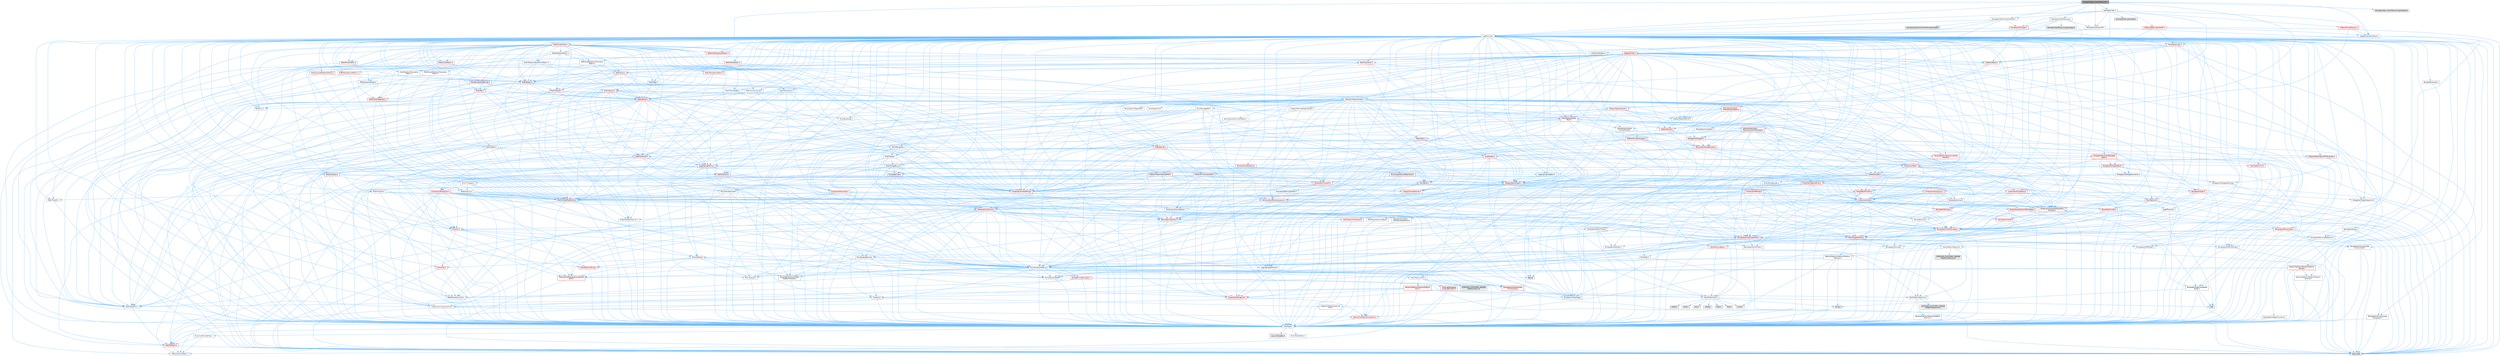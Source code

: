 digraph "GameplayTask_ClaimResource.h"
{
 // INTERACTIVE_SVG=YES
 // LATEX_PDF_SIZE
  bgcolor="transparent";
  edge [fontname=Helvetica,fontsize=10,labelfontname=Helvetica,labelfontsize=10];
  node [fontname=Helvetica,fontsize=10,shape=box,height=0.2,width=0.4];
  Node1 [id="Node000001",label="GameplayTask_ClaimResource.h",height=0.2,width=0.4,color="gray40", fillcolor="grey60", style="filled", fontcolor="black",tooltip=" "];
  Node1 -> Node2 [id="edge1_Node000001_Node000002",color="steelblue1",style="solid",tooltip=" "];
  Node2 [id="Node000002",label="CoreMinimal.h",height=0.2,width=0.4,color="grey40", fillcolor="white", style="filled",URL="$d7/d67/CoreMinimal_8h.html",tooltip=" "];
  Node2 -> Node3 [id="edge2_Node000002_Node000003",color="steelblue1",style="solid",tooltip=" "];
  Node3 [id="Node000003",label="CoreTypes.h",height=0.2,width=0.4,color="grey40", fillcolor="white", style="filled",URL="$dc/dec/CoreTypes_8h.html",tooltip=" "];
  Node3 -> Node4 [id="edge3_Node000003_Node000004",color="steelblue1",style="solid",tooltip=" "];
  Node4 [id="Node000004",label="HAL/Platform.h",height=0.2,width=0.4,color="red", fillcolor="#FFF0F0", style="filled",URL="$d9/dd0/Platform_8h.html",tooltip=" "];
  Node4 -> Node7 [id="edge4_Node000004_Node000007",color="steelblue1",style="solid",tooltip=" "];
  Node7 [id="Node000007",label="type_traits",height=0.2,width=0.4,color="grey60", fillcolor="#E0E0E0", style="filled",tooltip=" "];
  Node4 -> Node8 [id="edge5_Node000004_Node000008",color="steelblue1",style="solid",tooltip=" "];
  Node8 [id="Node000008",label="PreprocessorHelpers.h",height=0.2,width=0.4,color="grey40", fillcolor="white", style="filled",URL="$db/ddb/PreprocessorHelpers_8h.html",tooltip=" "];
  Node3 -> Node14 [id="edge6_Node000003_Node000014",color="steelblue1",style="solid",tooltip=" "];
  Node14 [id="Node000014",label="ProfilingDebugging\l/UMemoryDefines.h",height=0.2,width=0.4,color="grey40", fillcolor="white", style="filled",URL="$d2/da2/UMemoryDefines_8h.html",tooltip=" "];
  Node3 -> Node15 [id="edge7_Node000003_Node000015",color="steelblue1",style="solid",tooltip=" "];
  Node15 [id="Node000015",label="Misc/CoreMiscDefines.h",height=0.2,width=0.4,color="grey40", fillcolor="white", style="filled",URL="$da/d38/CoreMiscDefines_8h.html",tooltip=" "];
  Node15 -> Node4 [id="edge8_Node000015_Node000004",color="steelblue1",style="solid",tooltip=" "];
  Node15 -> Node8 [id="edge9_Node000015_Node000008",color="steelblue1",style="solid",tooltip=" "];
  Node3 -> Node16 [id="edge10_Node000003_Node000016",color="steelblue1",style="solid",tooltip=" "];
  Node16 [id="Node000016",label="Misc/CoreDefines.h",height=0.2,width=0.4,color="grey40", fillcolor="white", style="filled",URL="$d3/dd2/CoreDefines_8h.html",tooltip=" "];
  Node2 -> Node17 [id="edge11_Node000002_Node000017",color="steelblue1",style="solid",tooltip=" "];
  Node17 [id="Node000017",label="CoreFwd.h",height=0.2,width=0.4,color="grey40", fillcolor="white", style="filled",URL="$d1/d1e/CoreFwd_8h.html",tooltip=" "];
  Node17 -> Node3 [id="edge12_Node000017_Node000003",color="steelblue1",style="solid",tooltip=" "];
  Node17 -> Node18 [id="edge13_Node000017_Node000018",color="steelblue1",style="solid",tooltip=" "];
  Node18 [id="Node000018",label="Containers/ContainersFwd.h",height=0.2,width=0.4,color="grey40", fillcolor="white", style="filled",URL="$d4/d0a/ContainersFwd_8h.html",tooltip=" "];
  Node18 -> Node4 [id="edge14_Node000018_Node000004",color="steelblue1",style="solid",tooltip=" "];
  Node18 -> Node3 [id="edge15_Node000018_Node000003",color="steelblue1",style="solid",tooltip=" "];
  Node18 -> Node19 [id="edge16_Node000018_Node000019",color="steelblue1",style="solid",tooltip=" "];
  Node19 [id="Node000019",label="Traits/IsContiguousContainer.h",height=0.2,width=0.4,color="red", fillcolor="#FFF0F0", style="filled",URL="$d5/d3c/IsContiguousContainer_8h.html",tooltip=" "];
  Node19 -> Node3 [id="edge17_Node000019_Node000003",color="steelblue1",style="solid",tooltip=" "];
  Node17 -> Node22 [id="edge18_Node000017_Node000022",color="steelblue1",style="solid",tooltip=" "];
  Node22 [id="Node000022",label="Math/MathFwd.h",height=0.2,width=0.4,color="grey40", fillcolor="white", style="filled",URL="$d2/d10/MathFwd_8h.html",tooltip=" "];
  Node22 -> Node4 [id="edge19_Node000022_Node000004",color="steelblue1",style="solid",tooltip=" "];
  Node17 -> Node23 [id="edge20_Node000017_Node000023",color="steelblue1",style="solid",tooltip=" "];
  Node23 [id="Node000023",label="UObject/UObjectHierarchy\lFwd.h",height=0.2,width=0.4,color="grey40", fillcolor="white", style="filled",URL="$d3/d13/UObjectHierarchyFwd_8h.html",tooltip=" "];
  Node2 -> Node23 [id="edge21_Node000002_Node000023",color="steelblue1",style="solid",tooltip=" "];
  Node2 -> Node18 [id="edge22_Node000002_Node000018",color="steelblue1",style="solid",tooltip=" "];
  Node2 -> Node24 [id="edge23_Node000002_Node000024",color="steelblue1",style="solid",tooltip=" "];
  Node24 [id="Node000024",label="Misc/VarArgs.h",height=0.2,width=0.4,color="grey40", fillcolor="white", style="filled",URL="$d5/d6f/VarArgs_8h.html",tooltip=" "];
  Node24 -> Node3 [id="edge24_Node000024_Node000003",color="steelblue1",style="solid",tooltip=" "];
  Node2 -> Node25 [id="edge25_Node000002_Node000025",color="steelblue1",style="solid",tooltip=" "];
  Node25 [id="Node000025",label="Logging/LogVerbosity.h",height=0.2,width=0.4,color="grey40", fillcolor="white", style="filled",URL="$d2/d8f/LogVerbosity_8h.html",tooltip=" "];
  Node25 -> Node3 [id="edge26_Node000025_Node000003",color="steelblue1",style="solid",tooltip=" "];
  Node2 -> Node26 [id="edge27_Node000002_Node000026",color="steelblue1",style="solid",tooltip=" "];
  Node26 [id="Node000026",label="Misc/OutputDevice.h",height=0.2,width=0.4,color="grey40", fillcolor="white", style="filled",URL="$d7/d32/OutputDevice_8h.html",tooltip=" "];
  Node26 -> Node17 [id="edge28_Node000026_Node000017",color="steelblue1",style="solid",tooltip=" "];
  Node26 -> Node3 [id="edge29_Node000026_Node000003",color="steelblue1",style="solid",tooltip=" "];
  Node26 -> Node25 [id="edge30_Node000026_Node000025",color="steelblue1",style="solid",tooltip=" "];
  Node26 -> Node24 [id="edge31_Node000026_Node000024",color="steelblue1",style="solid",tooltip=" "];
  Node26 -> Node27 [id="edge32_Node000026_Node000027",color="steelblue1",style="solid",tooltip=" "];
  Node27 [id="Node000027",label="Templates/IsArrayOrRefOf\lTypeByPredicate.h",height=0.2,width=0.4,color="grey40", fillcolor="white", style="filled",URL="$d6/da1/IsArrayOrRefOfTypeByPredicate_8h.html",tooltip=" "];
  Node27 -> Node3 [id="edge33_Node000027_Node000003",color="steelblue1",style="solid",tooltip=" "];
  Node26 -> Node28 [id="edge34_Node000026_Node000028",color="steelblue1",style="solid",tooltip=" "];
  Node28 [id="Node000028",label="Templates/IsValidVariadic\lFunctionArg.h",height=0.2,width=0.4,color="red", fillcolor="#FFF0F0", style="filled",URL="$d0/dc8/IsValidVariadicFunctionArg_8h.html",tooltip=" "];
  Node28 -> Node3 [id="edge35_Node000028_Node000003",color="steelblue1",style="solid",tooltip=" "];
  Node28 -> Node7 [id="edge36_Node000028_Node000007",color="steelblue1",style="solid",tooltip=" "];
  Node26 -> Node30 [id="edge37_Node000026_Node000030",color="steelblue1",style="solid",tooltip=" "];
  Node30 [id="Node000030",label="Traits/IsCharEncodingCompatible\lWith.h",height=0.2,width=0.4,color="red", fillcolor="#FFF0F0", style="filled",URL="$df/dd1/IsCharEncodingCompatibleWith_8h.html",tooltip=" "];
  Node30 -> Node7 [id="edge38_Node000030_Node000007",color="steelblue1",style="solid",tooltip=" "];
  Node2 -> Node32 [id="edge39_Node000002_Node000032",color="steelblue1",style="solid",tooltip=" "];
  Node32 [id="Node000032",label="HAL/PlatformCrt.h",height=0.2,width=0.4,color="grey40", fillcolor="white", style="filled",URL="$d8/d75/PlatformCrt_8h.html",tooltip=" "];
  Node32 -> Node33 [id="edge40_Node000032_Node000033",color="steelblue1",style="solid",tooltip=" "];
  Node33 [id="Node000033",label="new",height=0.2,width=0.4,color="grey60", fillcolor="#E0E0E0", style="filled",tooltip=" "];
  Node32 -> Node34 [id="edge41_Node000032_Node000034",color="steelblue1",style="solid",tooltip=" "];
  Node34 [id="Node000034",label="wchar.h",height=0.2,width=0.4,color="grey60", fillcolor="#E0E0E0", style="filled",tooltip=" "];
  Node32 -> Node35 [id="edge42_Node000032_Node000035",color="steelblue1",style="solid",tooltip=" "];
  Node35 [id="Node000035",label="stddef.h",height=0.2,width=0.4,color="grey60", fillcolor="#E0E0E0", style="filled",tooltip=" "];
  Node32 -> Node36 [id="edge43_Node000032_Node000036",color="steelblue1",style="solid",tooltip=" "];
  Node36 [id="Node000036",label="stdlib.h",height=0.2,width=0.4,color="grey60", fillcolor="#E0E0E0", style="filled",tooltip=" "];
  Node32 -> Node37 [id="edge44_Node000032_Node000037",color="steelblue1",style="solid",tooltip=" "];
  Node37 [id="Node000037",label="stdio.h",height=0.2,width=0.4,color="grey60", fillcolor="#E0E0E0", style="filled",tooltip=" "];
  Node32 -> Node38 [id="edge45_Node000032_Node000038",color="steelblue1",style="solid",tooltip=" "];
  Node38 [id="Node000038",label="stdarg.h",height=0.2,width=0.4,color="grey60", fillcolor="#E0E0E0", style="filled",tooltip=" "];
  Node32 -> Node39 [id="edge46_Node000032_Node000039",color="steelblue1",style="solid",tooltip=" "];
  Node39 [id="Node000039",label="math.h",height=0.2,width=0.4,color="grey60", fillcolor="#E0E0E0", style="filled",tooltip=" "];
  Node32 -> Node40 [id="edge47_Node000032_Node000040",color="steelblue1",style="solid",tooltip=" "];
  Node40 [id="Node000040",label="float.h",height=0.2,width=0.4,color="grey60", fillcolor="#E0E0E0", style="filled",tooltip=" "];
  Node32 -> Node41 [id="edge48_Node000032_Node000041",color="steelblue1",style="solid",tooltip=" "];
  Node41 [id="Node000041",label="string.h",height=0.2,width=0.4,color="grey60", fillcolor="#E0E0E0", style="filled",tooltip=" "];
  Node2 -> Node42 [id="edge49_Node000002_Node000042",color="steelblue1",style="solid",tooltip=" "];
  Node42 [id="Node000042",label="HAL/PlatformMisc.h",height=0.2,width=0.4,color="grey40", fillcolor="white", style="filled",URL="$d0/df5/PlatformMisc_8h.html",tooltip=" "];
  Node42 -> Node3 [id="edge50_Node000042_Node000003",color="steelblue1",style="solid",tooltip=" "];
  Node42 -> Node43 [id="edge51_Node000042_Node000043",color="steelblue1",style="solid",tooltip=" "];
  Node43 [id="Node000043",label="GenericPlatform/GenericPlatform\lMisc.h",height=0.2,width=0.4,color="red", fillcolor="#FFF0F0", style="filled",URL="$db/d9a/GenericPlatformMisc_8h.html",tooltip=" "];
  Node43 -> Node44 [id="edge52_Node000043_Node000044",color="steelblue1",style="solid",tooltip=" "];
  Node44 [id="Node000044",label="Containers/StringFwd.h",height=0.2,width=0.4,color="red", fillcolor="#FFF0F0", style="filled",URL="$df/d37/StringFwd_8h.html",tooltip=" "];
  Node44 -> Node3 [id="edge53_Node000044_Node000003",color="steelblue1",style="solid",tooltip=" "];
  Node44 -> Node19 [id="edge54_Node000044_Node000019",color="steelblue1",style="solid",tooltip=" "];
  Node43 -> Node17 [id="edge55_Node000043_Node000017",color="steelblue1",style="solid",tooltip=" "];
  Node43 -> Node3 [id="edge56_Node000043_Node000003",color="steelblue1",style="solid",tooltip=" "];
  Node43 -> Node32 [id="edge57_Node000043_Node000032",color="steelblue1",style="solid",tooltip=" "];
  Node43 -> Node47 [id="edge58_Node000043_Node000047",color="steelblue1",style="solid",tooltip=" "];
  Node47 [id="Node000047",label="Math/NumericLimits.h",height=0.2,width=0.4,color="grey40", fillcolor="white", style="filled",URL="$df/d1b/NumericLimits_8h.html",tooltip=" "];
  Node47 -> Node3 [id="edge59_Node000047_Node000003",color="steelblue1",style="solid",tooltip=" "];
  Node43 -> Node49 [id="edge60_Node000043_Node000049",color="steelblue1",style="solid",tooltip=" "];
  Node49 [id="Node000049",label="Misc/EnumClassFlags.h",height=0.2,width=0.4,color="grey40", fillcolor="white", style="filled",URL="$d8/de7/EnumClassFlags_8h.html",tooltip=" "];
  Node42 -> Node52 [id="edge61_Node000042_Node000052",color="steelblue1",style="solid",tooltip=" "];
  Node52 [id="Node000052",label="COMPILED_PLATFORM_HEADER\l(PlatformMisc.h)",height=0.2,width=0.4,color="grey60", fillcolor="#E0E0E0", style="filled",tooltip=" "];
  Node42 -> Node53 [id="edge62_Node000042_Node000053",color="steelblue1",style="solid",tooltip=" "];
  Node53 [id="Node000053",label="ProfilingDebugging\l/CpuProfilerTrace.h",height=0.2,width=0.4,color="red", fillcolor="#FFF0F0", style="filled",URL="$da/dcb/CpuProfilerTrace_8h.html",tooltip=" "];
  Node53 -> Node3 [id="edge63_Node000053_Node000003",color="steelblue1",style="solid",tooltip=" "];
  Node53 -> Node18 [id="edge64_Node000053_Node000018",color="steelblue1",style="solid",tooltip=" "];
  Node53 -> Node54 [id="edge65_Node000053_Node000054",color="steelblue1",style="solid",tooltip=" "];
  Node54 [id="Node000054",label="HAL/PlatformAtomics.h",height=0.2,width=0.4,color="grey40", fillcolor="white", style="filled",URL="$d3/d36/PlatformAtomics_8h.html",tooltip=" "];
  Node54 -> Node3 [id="edge66_Node000054_Node000003",color="steelblue1",style="solid",tooltip=" "];
  Node54 -> Node55 [id="edge67_Node000054_Node000055",color="steelblue1",style="solid",tooltip=" "];
  Node55 [id="Node000055",label="GenericPlatform/GenericPlatform\lAtomics.h",height=0.2,width=0.4,color="grey40", fillcolor="white", style="filled",URL="$da/d72/GenericPlatformAtomics_8h.html",tooltip=" "];
  Node55 -> Node3 [id="edge68_Node000055_Node000003",color="steelblue1",style="solid",tooltip=" "];
  Node54 -> Node56 [id="edge69_Node000054_Node000056",color="steelblue1",style="solid",tooltip=" "];
  Node56 [id="Node000056",label="COMPILED_PLATFORM_HEADER\l(PlatformAtomics.h)",height=0.2,width=0.4,color="grey60", fillcolor="#E0E0E0", style="filled",tooltip=" "];
  Node53 -> Node8 [id="edge70_Node000053_Node000008",color="steelblue1",style="solid",tooltip=" "];
  Node2 -> Node61 [id="edge71_Node000002_Node000061",color="steelblue1",style="solid",tooltip=" "];
  Node61 [id="Node000061",label="Misc/AssertionMacros.h",height=0.2,width=0.4,color="grey40", fillcolor="white", style="filled",URL="$d0/dfa/AssertionMacros_8h.html",tooltip=" "];
  Node61 -> Node3 [id="edge72_Node000061_Node000003",color="steelblue1",style="solid",tooltip=" "];
  Node61 -> Node4 [id="edge73_Node000061_Node000004",color="steelblue1",style="solid",tooltip=" "];
  Node61 -> Node42 [id="edge74_Node000061_Node000042",color="steelblue1",style="solid",tooltip=" "];
  Node61 -> Node8 [id="edge75_Node000061_Node000008",color="steelblue1",style="solid",tooltip=" "];
  Node61 -> Node62 [id="edge76_Node000061_Node000062",color="steelblue1",style="solid",tooltip=" "];
  Node62 [id="Node000062",label="Templates/EnableIf.h",height=0.2,width=0.4,color="grey40", fillcolor="white", style="filled",URL="$d7/d60/EnableIf_8h.html",tooltip=" "];
  Node62 -> Node3 [id="edge77_Node000062_Node000003",color="steelblue1",style="solid",tooltip=" "];
  Node61 -> Node27 [id="edge78_Node000061_Node000027",color="steelblue1",style="solid",tooltip=" "];
  Node61 -> Node28 [id="edge79_Node000061_Node000028",color="steelblue1",style="solid",tooltip=" "];
  Node61 -> Node30 [id="edge80_Node000061_Node000030",color="steelblue1",style="solid",tooltip=" "];
  Node61 -> Node24 [id="edge81_Node000061_Node000024",color="steelblue1",style="solid",tooltip=" "];
  Node61 -> Node63 [id="edge82_Node000061_Node000063",color="steelblue1",style="solid",tooltip=" "];
  Node63 [id="Node000063",label="String/FormatStringSan.h",height=0.2,width=0.4,color="red", fillcolor="#FFF0F0", style="filled",URL="$d3/d8b/FormatStringSan_8h.html",tooltip=" "];
  Node63 -> Node7 [id="edge83_Node000063_Node000007",color="steelblue1",style="solid",tooltip=" "];
  Node63 -> Node3 [id="edge84_Node000063_Node000003",color="steelblue1",style="solid",tooltip=" "];
  Node63 -> Node28 [id="edge85_Node000063_Node000028",color="steelblue1",style="solid",tooltip=" "];
  Node63 -> Node18 [id="edge86_Node000063_Node000018",color="steelblue1",style="solid",tooltip=" "];
  Node61 -> Node69 [id="edge87_Node000061_Node000069",color="steelblue1",style="solid",tooltip=" "];
  Node69 [id="Node000069",label="atomic",height=0.2,width=0.4,color="grey60", fillcolor="#E0E0E0", style="filled",tooltip=" "];
  Node2 -> Node70 [id="edge88_Node000002_Node000070",color="steelblue1",style="solid",tooltip=" "];
  Node70 [id="Node000070",label="Templates/IsPointer.h",height=0.2,width=0.4,color="grey40", fillcolor="white", style="filled",URL="$d7/d05/IsPointer_8h.html",tooltip=" "];
  Node70 -> Node3 [id="edge89_Node000070_Node000003",color="steelblue1",style="solid",tooltip=" "];
  Node2 -> Node71 [id="edge90_Node000002_Node000071",color="steelblue1",style="solid",tooltip=" "];
  Node71 [id="Node000071",label="HAL/PlatformMemory.h",height=0.2,width=0.4,color="grey40", fillcolor="white", style="filled",URL="$de/d68/PlatformMemory_8h.html",tooltip=" "];
  Node71 -> Node3 [id="edge91_Node000071_Node000003",color="steelblue1",style="solid",tooltip=" "];
  Node71 -> Node72 [id="edge92_Node000071_Node000072",color="steelblue1",style="solid",tooltip=" "];
  Node72 [id="Node000072",label="GenericPlatform/GenericPlatform\lMemory.h",height=0.2,width=0.4,color="grey40", fillcolor="white", style="filled",URL="$dd/d22/GenericPlatformMemory_8h.html",tooltip=" "];
  Node72 -> Node17 [id="edge93_Node000072_Node000017",color="steelblue1",style="solid",tooltip=" "];
  Node72 -> Node3 [id="edge94_Node000072_Node000003",color="steelblue1",style="solid",tooltip=" "];
  Node72 -> Node73 [id="edge95_Node000072_Node000073",color="steelblue1",style="solid",tooltip=" "];
  Node73 [id="Node000073",label="HAL/PlatformString.h",height=0.2,width=0.4,color="red", fillcolor="#FFF0F0", style="filled",URL="$db/db5/PlatformString_8h.html",tooltip=" "];
  Node73 -> Node3 [id="edge96_Node000073_Node000003",color="steelblue1",style="solid",tooltip=" "];
  Node72 -> Node41 [id="edge97_Node000072_Node000041",color="steelblue1",style="solid",tooltip=" "];
  Node72 -> Node34 [id="edge98_Node000072_Node000034",color="steelblue1",style="solid",tooltip=" "];
  Node71 -> Node75 [id="edge99_Node000071_Node000075",color="steelblue1",style="solid",tooltip=" "];
  Node75 [id="Node000075",label="COMPILED_PLATFORM_HEADER\l(PlatformMemory.h)",height=0.2,width=0.4,color="grey60", fillcolor="#E0E0E0", style="filled",tooltip=" "];
  Node2 -> Node54 [id="edge100_Node000002_Node000054",color="steelblue1",style="solid",tooltip=" "];
  Node2 -> Node76 [id="edge101_Node000002_Node000076",color="steelblue1",style="solid",tooltip=" "];
  Node76 [id="Node000076",label="Misc/Exec.h",height=0.2,width=0.4,color="grey40", fillcolor="white", style="filled",URL="$de/ddb/Exec_8h.html",tooltip=" "];
  Node76 -> Node3 [id="edge102_Node000076_Node000003",color="steelblue1",style="solid",tooltip=" "];
  Node76 -> Node61 [id="edge103_Node000076_Node000061",color="steelblue1",style="solid",tooltip=" "];
  Node2 -> Node77 [id="edge104_Node000002_Node000077",color="steelblue1",style="solid",tooltip=" "];
  Node77 [id="Node000077",label="HAL/MemoryBase.h",height=0.2,width=0.4,color="red", fillcolor="#FFF0F0", style="filled",URL="$d6/d9f/MemoryBase_8h.html",tooltip=" "];
  Node77 -> Node3 [id="edge105_Node000077_Node000003",color="steelblue1",style="solid",tooltip=" "];
  Node77 -> Node54 [id="edge106_Node000077_Node000054",color="steelblue1",style="solid",tooltip=" "];
  Node77 -> Node32 [id="edge107_Node000077_Node000032",color="steelblue1",style="solid",tooltip=" "];
  Node77 -> Node76 [id="edge108_Node000077_Node000076",color="steelblue1",style="solid",tooltip=" "];
  Node77 -> Node26 [id="edge109_Node000077_Node000026",color="steelblue1",style="solid",tooltip=" "];
  Node2 -> Node87 [id="edge110_Node000002_Node000087",color="steelblue1",style="solid",tooltip=" "];
  Node87 [id="Node000087",label="HAL/UnrealMemory.h",height=0.2,width=0.4,color="red", fillcolor="#FFF0F0", style="filled",URL="$d9/d96/UnrealMemory_8h.html",tooltip=" "];
  Node87 -> Node3 [id="edge111_Node000087_Node000003",color="steelblue1",style="solid",tooltip=" "];
  Node87 -> Node72 [id="edge112_Node000087_Node000072",color="steelblue1",style="solid",tooltip=" "];
  Node87 -> Node77 [id="edge113_Node000087_Node000077",color="steelblue1",style="solid",tooltip=" "];
  Node87 -> Node71 [id="edge114_Node000087_Node000071",color="steelblue1",style="solid",tooltip=" "];
  Node87 -> Node70 [id="edge115_Node000087_Node000070",color="steelblue1",style="solid",tooltip=" "];
  Node2 -> Node89 [id="edge116_Node000002_Node000089",color="steelblue1",style="solid",tooltip=" "];
  Node89 [id="Node000089",label="Templates/IsArithmetic.h",height=0.2,width=0.4,color="grey40", fillcolor="white", style="filled",URL="$d2/d5d/IsArithmetic_8h.html",tooltip=" "];
  Node89 -> Node3 [id="edge117_Node000089_Node000003",color="steelblue1",style="solid",tooltip=" "];
  Node2 -> Node83 [id="edge118_Node000002_Node000083",color="steelblue1",style="solid",tooltip=" "];
  Node83 [id="Node000083",label="Templates/AndOrNot.h",height=0.2,width=0.4,color="grey40", fillcolor="white", style="filled",URL="$db/d0a/AndOrNot_8h.html",tooltip=" "];
  Node83 -> Node3 [id="edge119_Node000083_Node000003",color="steelblue1",style="solid",tooltip=" "];
  Node2 -> Node90 [id="edge120_Node000002_Node000090",color="steelblue1",style="solid",tooltip=" "];
  Node90 [id="Node000090",label="Templates/IsPODType.h",height=0.2,width=0.4,color="grey40", fillcolor="white", style="filled",URL="$d7/db1/IsPODType_8h.html",tooltip=" "];
  Node90 -> Node3 [id="edge121_Node000090_Node000003",color="steelblue1",style="solid",tooltip=" "];
  Node2 -> Node91 [id="edge122_Node000002_Node000091",color="steelblue1",style="solid",tooltip=" "];
  Node91 [id="Node000091",label="Templates/IsUECoreType.h",height=0.2,width=0.4,color="grey40", fillcolor="white", style="filled",URL="$d1/db8/IsUECoreType_8h.html",tooltip=" "];
  Node91 -> Node3 [id="edge123_Node000091_Node000003",color="steelblue1",style="solid",tooltip=" "];
  Node91 -> Node7 [id="edge124_Node000091_Node000007",color="steelblue1",style="solid",tooltip=" "];
  Node2 -> Node84 [id="edge125_Node000002_Node000084",color="steelblue1",style="solid",tooltip=" "];
  Node84 [id="Node000084",label="Templates/IsTriviallyCopy\lConstructible.h",height=0.2,width=0.4,color="grey40", fillcolor="white", style="filled",URL="$d3/d78/IsTriviallyCopyConstructible_8h.html",tooltip=" "];
  Node84 -> Node3 [id="edge126_Node000084_Node000003",color="steelblue1",style="solid",tooltip=" "];
  Node84 -> Node7 [id="edge127_Node000084_Node000007",color="steelblue1",style="solid",tooltip=" "];
  Node2 -> Node92 [id="edge128_Node000002_Node000092",color="steelblue1",style="solid",tooltip=" "];
  Node92 [id="Node000092",label="Templates/UnrealTypeTraits.h",height=0.2,width=0.4,color="red", fillcolor="#FFF0F0", style="filled",URL="$d2/d2d/UnrealTypeTraits_8h.html",tooltip=" "];
  Node92 -> Node3 [id="edge129_Node000092_Node000003",color="steelblue1",style="solid",tooltip=" "];
  Node92 -> Node70 [id="edge130_Node000092_Node000070",color="steelblue1",style="solid",tooltip=" "];
  Node92 -> Node61 [id="edge131_Node000092_Node000061",color="steelblue1",style="solid",tooltip=" "];
  Node92 -> Node83 [id="edge132_Node000092_Node000083",color="steelblue1",style="solid",tooltip=" "];
  Node92 -> Node62 [id="edge133_Node000092_Node000062",color="steelblue1",style="solid",tooltip=" "];
  Node92 -> Node89 [id="edge134_Node000092_Node000089",color="steelblue1",style="solid",tooltip=" "];
  Node92 -> Node90 [id="edge135_Node000092_Node000090",color="steelblue1",style="solid",tooltip=" "];
  Node92 -> Node91 [id="edge136_Node000092_Node000091",color="steelblue1",style="solid",tooltip=" "];
  Node92 -> Node84 [id="edge137_Node000092_Node000084",color="steelblue1",style="solid",tooltip=" "];
  Node2 -> Node62 [id="edge138_Node000002_Node000062",color="steelblue1",style="solid",tooltip=" "];
  Node2 -> Node94 [id="edge139_Node000002_Node000094",color="steelblue1",style="solid",tooltip=" "];
  Node94 [id="Node000094",label="Templates/RemoveReference.h",height=0.2,width=0.4,color="grey40", fillcolor="white", style="filled",URL="$da/dbe/RemoveReference_8h.html",tooltip=" "];
  Node94 -> Node3 [id="edge140_Node000094_Node000003",color="steelblue1",style="solid",tooltip=" "];
  Node2 -> Node95 [id="edge141_Node000002_Node000095",color="steelblue1",style="solid",tooltip=" "];
  Node95 [id="Node000095",label="Templates/IntegralConstant.h",height=0.2,width=0.4,color="grey40", fillcolor="white", style="filled",URL="$db/d1b/IntegralConstant_8h.html",tooltip=" "];
  Node95 -> Node3 [id="edge142_Node000095_Node000003",color="steelblue1",style="solid",tooltip=" "];
  Node2 -> Node96 [id="edge143_Node000002_Node000096",color="steelblue1",style="solid",tooltip=" "];
  Node96 [id="Node000096",label="Templates/IsClass.h",height=0.2,width=0.4,color="grey40", fillcolor="white", style="filled",URL="$db/dcb/IsClass_8h.html",tooltip=" "];
  Node96 -> Node3 [id="edge144_Node000096_Node000003",color="steelblue1",style="solid",tooltip=" "];
  Node2 -> Node97 [id="edge145_Node000002_Node000097",color="steelblue1",style="solid",tooltip=" "];
  Node97 [id="Node000097",label="Templates/TypeCompatible\lBytes.h",height=0.2,width=0.4,color="grey40", fillcolor="white", style="filled",URL="$df/d0a/TypeCompatibleBytes_8h.html",tooltip=" "];
  Node97 -> Node3 [id="edge146_Node000097_Node000003",color="steelblue1",style="solid",tooltip=" "];
  Node97 -> Node41 [id="edge147_Node000097_Node000041",color="steelblue1",style="solid",tooltip=" "];
  Node97 -> Node33 [id="edge148_Node000097_Node000033",color="steelblue1",style="solid",tooltip=" "];
  Node97 -> Node7 [id="edge149_Node000097_Node000007",color="steelblue1",style="solid",tooltip=" "];
  Node2 -> Node19 [id="edge150_Node000002_Node000019",color="steelblue1",style="solid",tooltip=" "];
  Node2 -> Node98 [id="edge151_Node000002_Node000098",color="steelblue1",style="solid",tooltip=" "];
  Node98 [id="Node000098",label="Templates/UnrealTemplate.h",height=0.2,width=0.4,color="red", fillcolor="#FFF0F0", style="filled",URL="$d4/d24/UnrealTemplate_8h.html",tooltip=" "];
  Node98 -> Node3 [id="edge152_Node000098_Node000003",color="steelblue1",style="solid",tooltip=" "];
  Node98 -> Node70 [id="edge153_Node000098_Node000070",color="steelblue1",style="solid",tooltip=" "];
  Node98 -> Node87 [id="edge154_Node000098_Node000087",color="steelblue1",style="solid",tooltip=" "];
  Node98 -> Node92 [id="edge155_Node000098_Node000092",color="steelblue1",style="solid",tooltip=" "];
  Node98 -> Node94 [id="edge156_Node000098_Node000094",color="steelblue1",style="solid",tooltip=" "];
  Node98 -> Node97 [id="edge157_Node000098_Node000097",color="steelblue1",style="solid",tooltip=" "];
  Node98 -> Node19 [id="edge158_Node000098_Node000019",color="steelblue1",style="solid",tooltip=" "];
  Node98 -> Node7 [id="edge159_Node000098_Node000007",color="steelblue1",style="solid",tooltip=" "];
  Node2 -> Node47 [id="edge160_Node000002_Node000047",color="steelblue1",style="solid",tooltip=" "];
  Node2 -> Node102 [id="edge161_Node000002_Node000102",color="steelblue1",style="solid",tooltip=" "];
  Node102 [id="Node000102",label="HAL/PlatformMath.h",height=0.2,width=0.4,color="red", fillcolor="#FFF0F0", style="filled",URL="$dc/d53/PlatformMath_8h.html",tooltip=" "];
  Node102 -> Node3 [id="edge162_Node000102_Node000003",color="steelblue1",style="solid",tooltip=" "];
  Node2 -> Node85 [id="edge163_Node000002_Node000085",color="steelblue1",style="solid",tooltip=" "];
  Node85 [id="Node000085",label="Templates/IsTriviallyCopy\lAssignable.h",height=0.2,width=0.4,color="grey40", fillcolor="white", style="filled",URL="$d2/df2/IsTriviallyCopyAssignable_8h.html",tooltip=" "];
  Node85 -> Node3 [id="edge164_Node000085_Node000003",color="steelblue1",style="solid",tooltip=" "];
  Node85 -> Node7 [id="edge165_Node000085_Node000007",color="steelblue1",style="solid",tooltip=" "];
  Node2 -> Node110 [id="edge166_Node000002_Node000110",color="steelblue1",style="solid",tooltip=" "];
  Node110 [id="Node000110",label="Templates/MemoryOps.h",height=0.2,width=0.4,color="red", fillcolor="#FFF0F0", style="filled",URL="$db/dea/MemoryOps_8h.html",tooltip=" "];
  Node110 -> Node3 [id="edge167_Node000110_Node000003",color="steelblue1",style="solid",tooltip=" "];
  Node110 -> Node87 [id="edge168_Node000110_Node000087",color="steelblue1",style="solid",tooltip=" "];
  Node110 -> Node85 [id="edge169_Node000110_Node000085",color="steelblue1",style="solid",tooltip=" "];
  Node110 -> Node84 [id="edge170_Node000110_Node000084",color="steelblue1",style="solid",tooltip=" "];
  Node110 -> Node92 [id="edge171_Node000110_Node000092",color="steelblue1",style="solid",tooltip=" "];
  Node110 -> Node33 [id="edge172_Node000110_Node000033",color="steelblue1",style="solid",tooltip=" "];
  Node110 -> Node7 [id="edge173_Node000110_Node000007",color="steelblue1",style="solid",tooltip=" "];
  Node2 -> Node111 [id="edge174_Node000002_Node000111",color="steelblue1",style="solid",tooltip=" "];
  Node111 [id="Node000111",label="Containers/ContainerAllocation\lPolicies.h",height=0.2,width=0.4,color="red", fillcolor="#FFF0F0", style="filled",URL="$d7/dff/ContainerAllocationPolicies_8h.html",tooltip=" "];
  Node111 -> Node3 [id="edge175_Node000111_Node000003",color="steelblue1",style="solid",tooltip=" "];
  Node111 -> Node111 [id="edge176_Node000111_Node000111",color="steelblue1",style="solid",tooltip=" "];
  Node111 -> Node102 [id="edge177_Node000111_Node000102",color="steelblue1",style="solid",tooltip=" "];
  Node111 -> Node87 [id="edge178_Node000111_Node000087",color="steelblue1",style="solid",tooltip=" "];
  Node111 -> Node47 [id="edge179_Node000111_Node000047",color="steelblue1",style="solid",tooltip=" "];
  Node111 -> Node61 [id="edge180_Node000111_Node000061",color="steelblue1",style="solid",tooltip=" "];
  Node111 -> Node110 [id="edge181_Node000111_Node000110",color="steelblue1",style="solid",tooltip=" "];
  Node111 -> Node97 [id="edge182_Node000111_Node000097",color="steelblue1",style="solid",tooltip=" "];
  Node111 -> Node7 [id="edge183_Node000111_Node000007",color="steelblue1",style="solid",tooltip=" "];
  Node2 -> Node114 [id="edge184_Node000002_Node000114",color="steelblue1",style="solid",tooltip=" "];
  Node114 [id="Node000114",label="Templates/IsEnumClass.h",height=0.2,width=0.4,color="grey40", fillcolor="white", style="filled",URL="$d7/d15/IsEnumClass_8h.html",tooltip=" "];
  Node114 -> Node3 [id="edge185_Node000114_Node000003",color="steelblue1",style="solid",tooltip=" "];
  Node114 -> Node83 [id="edge186_Node000114_Node000083",color="steelblue1",style="solid",tooltip=" "];
  Node2 -> Node115 [id="edge187_Node000002_Node000115",color="steelblue1",style="solid",tooltip=" "];
  Node115 [id="Node000115",label="HAL/PlatformProperties.h",height=0.2,width=0.4,color="red", fillcolor="#FFF0F0", style="filled",URL="$d9/db0/PlatformProperties_8h.html",tooltip=" "];
  Node115 -> Node3 [id="edge188_Node000115_Node000003",color="steelblue1",style="solid",tooltip=" "];
  Node2 -> Node118 [id="edge189_Node000002_Node000118",color="steelblue1",style="solid",tooltip=" "];
  Node118 [id="Node000118",label="Misc/EngineVersionBase.h",height=0.2,width=0.4,color="grey40", fillcolor="white", style="filled",URL="$d5/d2b/EngineVersionBase_8h.html",tooltip=" "];
  Node118 -> Node3 [id="edge190_Node000118_Node000003",color="steelblue1",style="solid",tooltip=" "];
  Node2 -> Node119 [id="edge191_Node000002_Node000119",color="steelblue1",style="solid",tooltip=" "];
  Node119 [id="Node000119",label="Internationalization\l/TextNamespaceFwd.h",height=0.2,width=0.4,color="grey40", fillcolor="white", style="filled",URL="$d8/d97/TextNamespaceFwd_8h.html",tooltip=" "];
  Node119 -> Node3 [id="edge192_Node000119_Node000003",color="steelblue1",style="solid",tooltip=" "];
  Node2 -> Node120 [id="edge193_Node000002_Node000120",color="steelblue1",style="solid",tooltip=" "];
  Node120 [id="Node000120",label="Serialization/Archive.h",height=0.2,width=0.4,color="red", fillcolor="#FFF0F0", style="filled",URL="$d7/d3b/Archive_8h.html",tooltip=" "];
  Node120 -> Node17 [id="edge194_Node000120_Node000017",color="steelblue1",style="solid",tooltip=" "];
  Node120 -> Node3 [id="edge195_Node000120_Node000003",color="steelblue1",style="solid",tooltip=" "];
  Node120 -> Node115 [id="edge196_Node000120_Node000115",color="steelblue1",style="solid",tooltip=" "];
  Node120 -> Node119 [id="edge197_Node000120_Node000119",color="steelblue1",style="solid",tooltip=" "];
  Node120 -> Node22 [id="edge198_Node000120_Node000022",color="steelblue1",style="solid",tooltip=" "];
  Node120 -> Node61 [id="edge199_Node000120_Node000061",color="steelblue1",style="solid",tooltip=" "];
  Node120 -> Node118 [id="edge200_Node000120_Node000118",color="steelblue1",style="solid",tooltip=" "];
  Node120 -> Node24 [id="edge201_Node000120_Node000024",color="steelblue1",style="solid",tooltip=" "];
  Node120 -> Node62 [id="edge202_Node000120_Node000062",color="steelblue1",style="solid",tooltip=" "];
  Node120 -> Node27 [id="edge203_Node000120_Node000027",color="steelblue1",style="solid",tooltip=" "];
  Node120 -> Node114 [id="edge204_Node000120_Node000114",color="steelblue1",style="solid",tooltip=" "];
  Node120 -> Node28 [id="edge205_Node000120_Node000028",color="steelblue1",style="solid",tooltip=" "];
  Node120 -> Node98 [id="edge206_Node000120_Node000098",color="steelblue1",style="solid",tooltip=" "];
  Node120 -> Node30 [id="edge207_Node000120_Node000030",color="steelblue1",style="solid",tooltip=" "];
  Node120 -> Node123 [id="edge208_Node000120_Node000123",color="steelblue1",style="solid",tooltip=" "];
  Node123 [id="Node000123",label="UObject/ObjectVersion.h",height=0.2,width=0.4,color="grey40", fillcolor="white", style="filled",URL="$da/d63/ObjectVersion_8h.html",tooltip=" "];
  Node123 -> Node3 [id="edge209_Node000123_Node000003",color="steelblue1",style="solid",tooltip=" "];
  Node2 -> Node124 [id="edge210_Node000002_Node000124",color="steelblue1",style="solid",tooltip=" "];
  Node124 [id="Node000124",label="Templates/Less.h",height=0.2,width=0.4,color="grey40", fillcolor="white", style="filled",URL="$de/dc8/Less_8h.html",tooltip=" "];
  Node124 -> Node3 [id="edge211_Node000124_Node000003",color="steelblue1",style="solid",tooltip=" "];
  Node124 -> Node98 [id="edge212_Node000124_Node000098",color="steelblue1",style="solid",tooltip=" "];
  Node2 -> Node125 [id="edge213_Node000002_Node000125",color="steelblue1",style="solid",tooltip=" "];
  Node125 [id="Node000125",label="Templates/Sorting.h",height=0.2,width=0.4,color="red", fillcolor="#FFF0F0", style="filled",URL="$d3/d9e/Sorting_8h.html",tooltip=" "];
  Node125 -> Node3 [id="edge214_Node000125_Node000003",color="steelblue1",style="solid",tooltip=" "];
  Node125 -> Node102 [id="edge215_Node000125_Node000102",color="steelblue1",style="solid",tooltip=" "];
  Node125 -> Node124 [id="edge216_Node000125_Node000124",color="steelblue1",style="solid",tooltip=" "];
  Node2 -> Node136 [id="edge217_Node000002_Node000136",color="steelblue1",style="solid",tooltip=" "];
  Node136 [id="Node000136",label="Misc/Char.h",height=0.2,width=0.4,color="red", fillcolor="#FFF0F0", style="filled",URL="$d0/d58/Char_8h.html",tooltip=" "];
  Node136 -> Node3 [id="edge218_Node000136_Node000003",color="steelblue1",style="solid",tooltip=" "];
  Node136 -> Node7 [id="edge219_Node000136_Node000007",color="steelblue1",style="solid",tooltip=" "];
  Node2 -> Node139 [id="edge220_Node000002_Node000139",color="steelblue1",style="solid",tooltip=" "];
  Node139 [id="Node000139",label="GenericPlatform/GenericPlatform\lStricmp.h",height=0.2,width=0.4,color="grey40", fillcolor="white", style="filled",URL="$d2/d86/GenericPlatformStricmp_8h.html",tooltip=" "];
  Node139 -> Node3 [id="edge221_Node000139_Node000003",color="steelblue1",style="solid",tooltip=" "];
  Node2 -> Node140 [id="edge222_Node000002_Node000140",color="steelblue1",style="solid",tooltip=" "];
  Node140 [id="Node000140",label="GenericPlatform/GenericPlatform\lString.h",height=0.2,width=0.4,color="red", fillcolor="#FFF0F0", style="filled",URL="$dd/d20/GenericPlatformString_8h.html",tooltip=" "];
  Node140 -> Node3 [id="edge223_Node000140_Node000003",color="steelblue1",style="solid",tooltip=" "];
  Node140 -> Node139 [id="edge224_Node000140_Node000139",color="steelblue1",style="solid",tooltip=" "];
  Node140 -> Node62 [id="edge225_Node000140_Node000062",color="steelblue1",style="solid",tooltip=" "];
  Node140 -> Node30 [id="edge226_Node000140_Node000030",color="steelblue1",style="solid",tooltip=" "];
  Node140 -> Node7 [id="edge227_Node000140_Node000007",color="steelblue1",style="solid",tooltip=" "];
  Node2 -> Node73 [id="edge228_Node000002_Node000073",color="steelblue1",style="solid",tooltip=" "];
  Node2 -> Node143 [id="edge229_Node000002_Node000143",color="steelblue1",style="solid",tooltip=" "];
  Node143 [id="Node000143",label="Misc/CString.h",height=0.2,width=0.4,color="grey40", fillcolor="white", style="filled",URL="$d2/d49/CString_8h.html",tooltip=" "];
  Node143 -> Node3 [id="edge230_Node000143_Node000003",color="steelblue1",style="solid",tooltip=" "];
  Node143 -> Node32 [id="edge231_Node000143_Node000032",color="steelblue1",style="solid",tooltip=" "];
  Node143 -> Node73 [id="edge232_Node000143_Node000073",color="steelblue1",style="solid",tooltip=" "];
  Node143 -> Node61 [id="edge233_Node000143_Node000061",color="steelblue1",style="solid",tooltip=" "];
  Node143 -> Node136 [id="edge234_Node000143_Node000136",color="steelblue1",style="solid",tooltip=" "];
  Node143 -> Node24 [id="edge235_Node000143_Node000024",color="steelblue1",style="solid",tooltip=" "];
  Node143 -> Node27 [id="edge236_Node000143_Node000027",color="steelblue1",style="solid",tooltip=" "];
  Node143 -> Node28 [id="edge237_Node000143_Node000028",color="steelblue1",style="solid",tooltip=" "];
  Node143 -> Node30 [id="edge238_Node000143_Node000030",color="steelblue1",style="solid",tooltip=" "];
  Node2 -> Node144 [id="edge239_Node000002_Node000144",color="steelblue1",style="solid",tooltip=" "];
  Node144 [id="Node000144",label="Misc/Crc.h",height=0.2,width=0.4,color="red", fillcolor="#FFF0F0", style="filled",URL="$d4/dd2/Crc_8h.html",tooltip=" "];
  Node144 -> Node3 [id="edge240_Node000144_Node000003",color="steelblue1",style="solid",tooltip=" "];
  Node144 -> Node73 [id="edge241_Node000144_Node000073",color="steelblue1",style="solid",tooltip=" "];
  Node144 -> Node61 [id="edge242_Node000144_Node000061",color="steelblue1",style="solid",tooltip=" "];
  Node144 -> Node143 [id="edge243_Node000144_Node000143",color="steelblue1",style="solid",tooltip=" "];
  Node144 -> Node136 [id="edge244_Node000144_Node000136",color="steelblue1",style="solid",tooltip=" "];
  Node144 -> Node92 [id="edge245_Node000144_Node000092",color="steelblue1",style="solid",tooltip=" "];
  Node2 -> Node135 [id="edge246_Node000002_Node000135",color="steelblue1",style="solid",tooltip=" "];
  Node135 [id="Node000135",label="Math/UnrealMathUtility.h",height=0.2,width=0.4,color="red", fillcolor="#FFF0F0", style="filled",URL="$db/db8/UnrealMathUtility_8h.html",tooltip=" "];
  Node135 -> Node3 [id="edge247_Node000135_Node000003",color="steelblue1",style="solid",tooltip=" "];
  Node135 -> Node61 [id="edge248_Node000135_Node000061",color="steelblue1",style="solid",tooltip=" "];
  Node135 -> Node102 [id="edge249_Node000135_Node000102",color="steelblue1",style="solid",tooltip=" "];
  Node135 -> Node22 [id="edge250_Node000135_Node000022",color="steelblue1",style="solid",tooltip=" "];
  Node2 -> Node145 [id="edge251_Node000002_Node000145",color="steelblue1",style="solid",tooltip=" "];
  Node145 [id="Node000145",label="Containers/UnrealString.h",height=0.2,width=0.4,color="red", fillcolor="#FFF0F0", style="filled",URL="$d5/dba/UnrealString_8h.html",tooltip=" "];
  Node2 -> Node149 [id="edge252_Node000002_Node000149",color="steelblue1",style="solid",tooltip=" "];
  Node149 [id="Node000149",label="Containers/Array.h",height=0.2,width=0.4,color="red", fillcolor="#FFF0F0", style="filled",URL="$df/dd0/Array_8h.html",tooltip=" "];
  Node149 -> Node3 [id="edge253_Node000149_Node000003",color="steelblue1",style="solid",tooltip=" "];
  Node149 -> Node61 [id="edge254_Node000149_Node000061",color="steelblue1",style="solid",tooltip=" "];
  Node149 -> Node87 [id="edge255_Node000149_Node000087",color="steelblue1",style="solid",tooltip=" "];
  Node149 -> Node92 [id="edge256_Node000149_Node000092",color="steelblue1",style="solid",tooltip=" "];
  Node149 -> Node98 [id="edge257_Node000149_Node000098",color="steelblue1",style="solid",tooltip=" "];
  Node149 -> Node111 [id="edge258_Node000149_Node000111",color="steelblue1",style="solid",tooltip=" "];
  Node149 -> Node120 [id="edge259_Node000149_Node000120",color="steelblue1",style="solid",tooltip=" "];
  Node149 -> Node128 [id="edge260_Node000149_Node000128",color="steelblue1",style="solid",tooltip=" "];
  Node128 [id="Node000128",label="Templates/Invoke.h",height=0.2,width=0.4,color="red", fillcolor="#FFF0F0", style="filled",URL="$d7/deb/Invoke_8h.html",tooltip=" "];
  Node128 -> Node3 [id="edge261_Node000128_Node000003",color="steelblue1",style="solid",tooltip=" "];
  Node128 -> Node98 [id="edge262_Node000128_Node000098",color="steelblue1",style="solid",tooltip=" "];
  Node128 -> Node7 [id="edge263_Node000128_Node000007",color="steelblue1",style="solid",tooltip=" "];
  Node149 -> Node124 [id="edge264_Node000149_Node000124",color="steelblue1",style="solid",tooltip=" "];
  Node149 -> Node125 [id="edge265_Node000149_Node000125",color="steelblue1",style="solid",tooltip=" "];
  Node149 -> Node172 [id="edge266_Node000149_Node000172",color="steelblue1",style="solid",tooltip=" "];
  Node172 [id="Node000172",label="Templates/AlignmentTemplates.h",height=0.2,width=0.4,color="red", fillcolor="#FFF0F0", style="filled",URL="$dd/d32/AlignmentTemplates_8h.html",tooltip=" "];
  Node172 -> Node3 [id="edge267_Node000172_Node000003",color="steelblue1",style="solid",tooltip=" "];
  Node172 -> Node70 [id="edge268_Node000172_Node000070",color="steelblue1",style="solid",tooltip=" "];
  Node149 -> Node7 [id="edge269_Node000149_Node000007",color="steelblue1",style="solid",tooltip=" "];
  Node2 -> Node173 [id="edge270_Node000002_Node000173",color="steelblue1",style="solid",tooltip=" "];
  Node173 [id="Node000173",label="Misc/FrameNumber.h",height=0.2,width=0.4,color="grey40", fillcolor="white", style="filled",URL="$dd/dbd/FrameNumber_8h.html",tooltip=" "];
  Node173 -> Node3 [id="edge271_Node000173_Node000003",color="steelblue1",style="solid",tooltip=" "];
  Node173 -> Node47 [id="edge272_Node000173_Node000047",color="steelblue1",style="solid",tooltip=" "];
  Node173 -> Node135 [id="edge273_Node000173_Node000135",color="steelblue1",style="solid",tooltip=" "];
  Node173 -> Node62 [id="edge274_Node000173_Node000062",color="steelblue1",style="solid",tooltip=" "];
  Node173 -> Node92 [id="edge275_Node000173_Node000092",color="steelblue1",style="solid",tooltip=" "];
  Node2 -> Node174 [id="edge276_Node000002_Node000174",color="steelblue1",style="solid",tooltip=" "];
  Node174 [id="Node000174",label="Misc/Timespan.h",height=0.2,width=0.4,color="grey40", fillcolor="white", style="filled",URL="$da/dd9/Timespan_8h.html",tooltip=" "];
  Node174 -> Node3 [id="edge277_Node000174_Node000003",color="steelblue1",style="solid",tooltip=" "];
  Node174 -> Node175 [id="edge278_Node000174_Node000175",color="steelblue1",style="solid",tooltip=" "];
  Node175 [id="Node000175",label="Math/Interval.h",height=0.2,width=0.4,color="grey40", fillcolor="white", style="filled",URL="$d1/d55/Interval_8h.html",tooltip=" "];
  Node175 -> Node3 [id="edge279_Node000175_Node000003",color="steelblue1",style="solid",tooltip=" "];
  Node175 -> Node89 [id="edge280_Node000175_Node000089",color="steelblue1",style="solid",tooltip=" "];
  Node175 -> Node92 [id="edge281_Node000175_Node000092",color="steelblue1",style="solid",tooltip=" "];
  Node175 -> Node47 [id="edge282_Node000175_Node000047",color="steelblue1",style="solid",tooltip=" "];
  Node175 -> Node135 [id="edge283_Node000175_Node000135",color="steelblue1",style="solid",tooltip=" "];
  Node174 -> Node135 [id="edge284_Node000174_Node000135",color="steelblue1",style="solid",tooltip=" "];
  Node174 -> Node61 [id="edge285_Node000174_Node000061",color="steelblue1",style="solid",tooltip=" "];
  Node2 -> Node176 [id="edge286_Node000002_Node000176",color="steelblue1",style="solid",tooltip=" "];
  Node176 [id="Node000176",label="Containers/StringConv.h",height=0.2,width=0.4,color="red", fillcolor="#FFF0F0", style="filled",URL="$d3/ddf/StringConv_8h.html",tooltip=" "];
  Node176 -> Node3 [id="edge287_Node000176_Node000003",color="steelblue1",style="solid",tooltip=" "];
  Node176 -> Node61 [id="edge288_Node000176_Node000061",color="steelblue1",style="solid",tooltip=" "];
  Node176 -> Node111 [id="edge289_Node000176_Node000111",color="steelblue1",style="solid",tooltip=" "];
  Node176 -> Node149 [id="edge290_Node000176_Node000149",color="steelblue1",style="solid",tooltip=" "];
  Node176 -> Node143 [id="edge291_Node000176_Node000143",color="steelblue1",style="solid",tooltip=" "];
  Node176 -> Node177 [id="edge292_Node000176_Node000177",color="steelblue1",style="solid",tooltip=" "];
  Node177 [id="Node000177",label="Templates/IsArray.h",height=0.2,width=0.4,color="grey40", fillcolor="white", style="filled",URL="$d8/d8d/IsArray_8h.html",tooltip=" "];
  Node177 -> Node3 [id="edge293_Node000177_Node000003",color="steelblue1",style="solid",tooltip=" "];
  Node176 -> Node98 [id="edge294_Node000176_Node000098",color="steelblue1",style="solid",tooltip=" "];
  Node176 -> Node92 [id="edge295_Node000176_Node000092",color="steelblue1",style="solid",tooltip=" "];
  Node176 -> Node30 [id="edge296_Node000176_Node000030",color="steelblue1",style="solid",tooltip=" "];
  Node176 -> Node19 [id="edge297_Node000176_Node000019",color="steelblue1",style="solid",tooltip=" "];
  Node176 -> Node7 [id="edge298_Node000176_Node000007",color="steelblue1",style="solid",tooltip=" "];
  Node2 -> Node178 [id="edge299_Node000002_Node000178",color="steelblue1",style="solid",tooltip=" "];
  Node178 [id="Node000178",label="UObject/UnrealNames.h",height=0.2,width=0.4,color="red", fillcolor="#FFF0F0", style="filled",URL="$d8/db1/UnrealNames_8h.html",tooltip=" "];
  Node178 -> Node3 [id="edge300_Node000178_Node000003",color="steelblue1",style="solid",tooltip=" "];
  Node2 -> Node180 [id="edge301_Node000002_Node000180",color="steelblue1",style="solid",tooltip=" "];
  Node180 [id="Node000180",label="UObject/NameTypes.h",height=0.2,width=0.4,color="red", fillcolor="#FFF0F0", style="filled",URL="$d6/d35/NameTypes_8h.html",tooltip=" "];
  Node180 -> Node3 [id="edge302_Node000180_Node000003",color="steelblue1",style="solid",tooltip=" "];
  Node180 -> Node61 [id="edge303_Node000180_Node000061",color="steelblue1",style="solid",tooltip=" "];
  Node180 -> Node87 [id="edge304_Node000180_Node000087",color="steelblue1",style="solid",tooltip=" "];
  Node180 -> Node92 [id="edge305_Node000180_Node000092",color="steelblue1",style="solid",tooltip=" "];
  Node180 -> Node98 [id="edge306_Node000180_Node000098",color="steelblue1",style="solid",tooltip=" "];
  Node180 -> Node145 [id="edge307_Node000180_Node000145",color="steelblue1",style="solid",tooltip=" "];
  Node180 -> Node176 [id="edge308_Node000180_Node000176",color="steelblue1",style="solid",tooltip=" "];
  Node180 -> Node44 [id="edge309_Node000180_Node000044",color="steelblue1",style="solid",tooltip=" "];
  Node180 -> Node178 [id="edge310_Node000180_Node000178",color="steelblue1",style="solid",tooltip=" "];
  Node180 -> Node157 [id="edge311_Node000180_Node000157",color="steelblue1",style="solid",tooltip=" "];
  Node157 [id="Node000157",label="Serialization/MemoryLayout.h",height=0.2,width=0.4,color="red", fillcolor="#FFF0F0", style="filled",URL="$d7/d66/MemoryLayout_8h.html",tooltip=" "];
  Node157 -> Node160 [id="edge312_Node000157_Node000160",color="steelblue1",style="solid",tooltip=" "];
  Node160 [id="Node000160",label="Containers/EnumAsByte.h",height=0.2,width=0.4,color="grey40", fillcolor="white", style="filled",URL="$d6/d9a/EnumAsByte_8h.html",tooltip=" "];
  Node160 -> Node3 [id="edge313_Node000160_Node000003",color="steelblue1",style="solid",tooltip=" "];
  Node160 -> Node90 [id="edge314_Node000160_Node000090",color="steelblue1",style="solid",tooltip=" "];
  Node160 -> Node161 [id="edge315_Node000160_Node000161",color="steelblue1",style="solid",tooltip=" "];
  Node161 [id="Node000161",label="Templates/TypeHash.h",height=0.2,width=0.4,color="red", fillcolor="#FFF0F0", style="filled",URL="$d1/d62/TypeHash_8h.html",tooltip=" "];
  Node161 -> Node3 [id="edge316_Node000161_Node000003",color="steelblue1",style="solid",tooltip=" "];
  Node161 -> Node144 [id="edge317_Node000161_Node000144",color="steelblue1",style="solid",tooltip=" "];
  Node161 -> Node7 [id="edge318_Node000161_Node000007",color="steelblue1",style="solid",tooltip=" "];
  Node157 -> Node44 [id="edge319_Node000157_Node000044",color="steelblue1",style="solid",tooltip=" "];
  Node157 -> Node87 [id="edge320_Node000157_Node000087",color="steelblue1",style="solid",tooltip=" "];
  Node157 -> Node62 [id="edge321_Node000157_Node000062",color="steelblue1",style="solid",tooltip=" "];
  Node157 -> Node98 [id="edge322_Node000157_Node000098",color="steelblue1",style="solid",tooltip=" "];
  Node2 -> Node188 [id="edge323_Node000002_Node000188",color="steelblue1",style="solid",tooltip=" "];
  Node188 [id="Node000188",label="Misc/Parse.h",height=0.2,width=0.4,color="red", fillcolor="#FFF0F0", style="filled",URL="$dc/d71/Parse_8h.html",tooltip=" "];
  Node188 -> Node44 [id="edge324_Node000188_Node000044",color="steelblue1",style="solid",tooltip=" "];
  Node188 -> Node145 [id="edge325_Node000188_Node000145",color="steelblue1",style="solid",tooltip=" "];
  Node188 -> Node3 [id="edge326_Node000188_Node000003",color="steelblue1",style="solid",tooltip=" "];
  Node188 -> Node32 [id="edge327_Node000188_Node000032",color="steelblue1",style="solid",tooltip=" "];
  Node188 -> Node49 [id="edge328_Node000188_Node000049",color="steelblue1",style="solid",tooltip=" "];
  Node188 -> Node189 [id="edge329_Node000188_Node000189",color="steelblue1",style="solid",tooltip=" "];
  Node189 [id="Node000189",label="Templates/Function.h",height=0.2,width=0.4,color="red", fillcolor="#FFF0F0", style="filled",URL="$df/df5/Function_8h.html",tooltip=" "];
  Node189 -> Node3 [id="edge330_Node000189_Node000003",color="steelblue1",style="solid",tooltip=" "];
  Node189 -> Node61 [id="edge331_Node000189_Node000061",color="steelblue1",style="solid",tooltip=" "];
  Node189 -> Node87 [id="edge332_Node000189_Node000087",color="steelblue1",style="solid",tooltip=" "];
  Node189 -> Node92 [id="edge333_Node000189_Node000092",color="steelblue1",style="solid",tooltip=" "];
  Node189 -> Node128 [id="edge334_Node000189_Node000128",color="steelblue1",style="solid",tooltip=" "];
  Node189 -> Node98 [id="edge335_Node000189_Node000098",color="steelblue1",style="solid",tooltip=" "];
  Node189 -> Node135 [id="edge336_Node000189_Node000135",color="steelblue1",style="solid",tooltip=" "];
  Node189 -> Node33 [id="edge337_Node000189_Node000033",color="steelblue1",style="solid",tooltip=" "];
  Node189 -> Node7 [id="edge338_Node000189_Node000007",color="steelblue1",style="solid",tooltip=" "];
  Node2 -> Node172 [id="edge339_Node000002_Node000172",color="steelblue1",style="solid",tooltip=" "];
  Node2 -> Node191 [id="edge340_Node000002_Node000191",color="steelblue1",style="solid",tooltip=" "];
  Node191 [id="Node000191",label="Misc/StructBuilder.h",height=0.2,width=0.4,color="grey40", fillcolor="white", style="filled",URL="$d9/db3/StructBuilder_8h.html",tooltip=" "];
  Node191 -> Node3 [id="edge341_Node000191_Node000003",color="steelblue1",style="solid",tooltip=" "];
  Node191 -> Node135 [id="edge342_Node000191_Node000135",color="steelblue1",style="solid",tooltip=" "];
  Node191 -> Node172 [id="edge343_Node000191_Node000172",color="steelblue1",style="solid",tooltip=" "];
  Node2 -> Node104 [id="edge344_Node000002_Node000104",color="steelblue1",style="solid",tooltip=" "];
  Node104 [id="Node000104",label="Templates/Decay.h",height=0.2,width=0.4,color="grey40", fillcolor="white", style="filled",URL="$dd/d0f/Decay_8h.html",tooltip=" "];
  Node104 -> Node3 [id="edge345_Node000104_Node000003",color="steelblue1",style="solid",tooltip=" "];
  Node104 -> Node94 [id="edge346_Node000104_Node000094",color="steelblue1",style="solid",tooltip=" "];
  Node104 -> Node7 [id="edge347_Node000104_Node000007",color="steelblue1",style="solid",tooltip=" "];
  Node2 -> Node192 [id="edge348_Node000002_Node000192",color="steelblue1",style="solid",tooltip=" "];
  Node192 [id="Node000192",label="Templates/PointerIsConvertible\lFromTo.h",height=0.2,width=0.4,color="red", fillcolor="#FFF0F0", style="filled",URL="$d6/d65/PointerIsConvertibleFromTo_8h.html",tooltip=" "];
  Node192 -> Node3 [id="edge349_Node000192_Node000003",color="steelblue1",style="solid",tooltip=" "];
  Node192 -> Node7 [id="edge350_Node000192_Node000007",color="steelblue1",style="solid",tooltip=" "];
  Node2 -> Node128 [id="edge351_Node000002_Node000128",color="steelblue1",style="solid",tooltip=" "];
  Node2 -> Node189 [id="edge352_Node000002_Node000189",color="steelblue1",style="solid",tooltip=" "];
  Node2 -> Node161 [id="edge353_Node000002_Node000161",color="steelblue1",style="solid",tooltip=" "];
  Node2 -> Node193 [id="edge354_Node000002_Node000193",color="steelblue1",style="solid",tooltip=" "];
  Node193 [id="Node000193",label="Containers/ScriptArray.h",height=0.2,width=0.4,color="red", fillcolor="#FFF0F0", style="filled",URL="$dc/daf/ScriptArray_8h.html",tooltip=" "];
  Node193 -> Node3 [id="edge355_Node000193_Node000003",color="steelblue1",style="solid",tooltip=" "];
  Node193 -> Node61 [id="edge356_Node000193_Node000061",color="steelblue1",style="solid",tooltip=" "];
  Node193 -> Node87 [id="edge357_Node000193_Node000087",color="steelblue1",style="solid",tooltip=" "];
  Node193 -> Node111 [id="edge358_Node000193_Node000111",color="steelblue1",style="solid",tooltip=" "];
  Node193 -> Node149 [id="edge359_Node000193_Node000149",color="steelblue1",style="solid",tooltip=" "];
  Node2 -> Node194 [id="edge360_Node000002_Node000194",color="steelblue1",style="solid",tooltip=" "];
  Node194 [id="Node000194",label="Containers/BitArray.h",height=0.2,width=0.4,color="red", fillcolor="#FFF0F0", style="filled",URL="$d1/de4/BitArray_8h.html",tooltip=" "];
  Node194 -> Node111 [id="edge361_Node000194_Node000111",color="steelblue1",style="solid",tooltip=" "];
  Node194 -> Node3 [id="edge362_Node000194_Node000003",color="steelblue1",style="solid",tooltip=" "];
  Node194 -> Node54 [id="edge363_Node000194_Node000054",color="steelblue1",style="solid",tooltip=" "];
  Node194 -> Node87 [id="edge364_Node000194_Node000087",color="steelblue1",style="solid",tooltip=" "];
  Node194 -> Node135 [id="edge365_Node000194_Node000135",color="steelblue1",style="solid",tooltip=" "];
  Node194 -> Node61 [id="edge366_Node000194_Node000061",color="steelblue1",style="solid",tooltip=" "];
  Node194 -> Node49 [id="edge367_Node000194_Node000049",color="steelblue1",style="solid",tooltip=" "];
  Node194 -> Node120 [id="edge368_Node000194_Node000120",color="steelblue1",style="solid",tooltip=" "];
  Node194 -> Node157 [id="edge369_Node000194_Node000157",color="steelblue1",style="solid",tooltip=" "];
  Node194 -> Node62 [id="edge370_Node000194_Node000062",color="steelblue1",style="solid",tooltip=" "];
  Node194 -> Node128 [id="edge371_Node000194_Node000128",color="steelblue1",style="solid",tooltip=" "];
  Node194 -> Node98 [id="edge372_Node000194_Node000098",color="steelblue1",style="solid",tooltip=" "];
  Node194 -> Node92 [id="edge373_Node000194_Node000092",color="steelblue1",style="solid",tooltip=" "];
  Node2 -> Node195 [id="edge374_Node000002_Node000195",color="steelblue1",style="solid",tooltip=" "];
  Node195 [id="Node000195",label="Containers/SparseArray.h",height=0.2,width=0.4,color="red", fillcolor="#FFF0F0", style="filled",URL="$d5/dbf/SparseArray_8h.html",tooltip=" "];
  Node195 -> Node3 [id="edge375_Node000195_Node000003",color="steelblue1",style="solid",tooltip=" "];
  Node195 -> Node61 [id="edge376_Node000195_Node000061",color="steelblue1",style="solid",tooltip=" "];
  Node195 -> Node87 [id="edge377_Node000195_Node000087",color="steelblue1",style="solid",tooltip=" "];
  Node195 -> Node92 [id="edge378_Node000195_Node000092",color="steelblue1",style="solid",tooltip=" "];
  Node195 -> Node98 [id="edge379_Node000195_Node000098",color="steelblue1",style="solid",tooltip=" "];
  Node195 -> Node111 [id="edge380_Node000195_Node000111",color="steelblue1",style="solid",tooltip=" "];
  Node195 -> Node124 [id="edge381_Node000195_Node000124",color="steelblue1",style="solid",tooltip=" "];
  Node195 -> Node149 [id="edge382_Node000195_Node000149",color="steelblue1",style="solid",tooltip=" "];
  Node195 -> Node135 [id="edge383_Node000195_Node000135",color="steelblue1",style="solid",tooltip=" "];
  Node195 -> Node193 [id="edge384_Node000195_Node000193",color="steelblue1",style="solid",tooltip=" "];
  Node195 -> Node194 [id="edge385_Node000195_Node000194",color="steelblue1",style="solid",tooltip=" "];
  Node195 -> Node145 [id="edge386_Node000195_Node000145",color="steelblue1",style="solid",tooltip=" "];
  Node2 -> Node211 [id="edge387_Node000002_Node000211",color="steelblue1",style="solid",tooltip=" "];
  Node211 [id="Node000211",label="Containers/Set.h",height=0.2,width=0.4,color="red", fillcolor="#FFF0F0", style="filled",URL="$d4/d45/Set_8h.html",tooltip=" "];
  Node211 -> Node111 [id="edge388_Node000211_Node000111",color="steelblue1",style="solid",tooltip=" "];
  Node211 -> Node195 [id="edge389_Node000211_Node000195",color="steelblue1",style="solid",tooltip=" "];
  Node211 -> Node18 [id="edge390_Node000211_Node000018",color="steelblue1",style="solid",tooltip=" "];
  Node211 -> Node135 [id="edge391_Node000211_Node000135",color="steelblue1",style="solid",tooltip=" "];
  Node211 -> Node61 [id="edge392_Node000211_Node000061",color="steelblue1",style="solid",tooltip=" "];
  Node211 -> Node191 [id="edge393_Node000211_Node000191",color="steelblue1",style="solid",tooltip=" "];
  Node211 -> Node189 [id="edge394_Node000211_Node000189",color="steelblue1",style="solid",tooltip=" "];
  Node211 -> Node125 [id="edge395_Node000211_Node000125",color="steelblue1",style="solid",tooltip=" "];
  Node211 -> Node161 [id="edge396_Node000211_Node000161",color="steelblue1",style="solid",tooltip=" "];
  Node211 -> Node98 [id="edge397_Node000211_Node000098",color="steelblue1",style="solid",tooltip=" "];
  Node211 -> Node7 [id="edge398_Node000211_Node000007",color="steelblue1",style="solid",tooltip=" "];
  Node2 -> Node214 [id="edge399_Node000002_Node000214",color="steelblue1",style="solid",tooltip=" "];
  Node214 [id="Node000214",label="Algo/Reverse.h",height=0.2,width=0.4,color="grey40", fillcolor="white", style="filled",URL="$d5/d93/Reverse_8h.html",tooltip=" "];
  Node214 -> Node3 [id="edge400_Node000214_Node000003",color="steelblue1",style="solid",tooltip=" "];
  Node214 -> Node98 [id="edge401_Node000214_Node000098",color="steelblue1",style="solid",tooltip=" "];
  Node2 -> Node215 [id="edge402_Node000002_Node000215",color="steelblue1",style="solid",tooltip=" "];
  Node215 [id="Node000215",label="Containers/Map.h",height=0.2,width=0.4,color="red", fillcolor="#FFF0F0", style="filled",URL="$df/d79/Map_8h.html",tooltip=" "];
  Node215 -> Node3 [id="edge403_Node000215_Node000003",color="steelblue1",style="solid",tooltip=" "];
  Node215 -> Node214 [id="edge404_Node000215_Node000214",color="steelblue1",style="solid",tooltip=" "];
  Node215 -> Node211 [id="edge405_Node000215_Node000211",color="steelblue1",style="solid",tooltip=" "];
  Node215 -> Node145 [id="edge406_Node000215_Node000145",color="steelblue1",style="solid",tooltip=" "];
  Node215 -> Node61 [id="edge407_Node000215_Node000061",color="steelblue1",style="solid",tooltip=" "];
  Node215 -> Node191 [id="edge408_Node000215_Node000191",color="steelblue1",style="solid",tooltip=" "];
  Node215 -> Node189 [id="edge409_Node000215_Node000189",color="steelblue1",style="solid",tooltip=" "];
  Node215 -> Node125 [id="edge410_Node000215_Node000125",color="steelblue1",style="solid",tooltip=" "];
  Node215 -> Node216 [id="edge411_Node000215_Node000216",color="steelblue1",style="solid",tooltip=" "];
  Node216 [id="Node000216",label="Templates/Tuple.h",height=0.2,width=0.4,color="red", fillcolor="#FFF0F0", style="filled",URL="$d2/d4f/Tuple_8h.html",tooltip=" "];
  Node216 -> Node3 [id="edge412_Node000216_Node000003",color="steelblue1",style="solid",tooltip=" "];
  Node216 -> Node98 [id="edge413_Node000216_Node000098",color="steelblue1",style="solid",tooltip=" "];
  Node216 -> Node217 [id="edge414_Node000216_Node000217",color="steelblue1",style="solid",tooltip=" "];
  Node217 [id="Node000217",label="Delegates/IntegerSequence.h",height=0.2,width=0.4,color="grey40", fillcolor="white", style="filled",URL="$d2/dcc/IntegerSequence_8h.html",tooltip=" "];
  Node217 -> Node3 [id="edge415_Node000217_Node000003",color="steelblue1",style="solid",tooltip=" "];
  Node216 -> Node128 [id="edge416_Node000216_Node000128",color="steelblue1",style="solid",tooltip=" "];
  Node216 -> Node157 [id="edge417_Node000216_Node000157",color="steelblue1",style="solid",tooltip=" "];
  Node216 -> Node161 [id="edge418_Node000216_Node000161",color="steelblue1",style="solid",tooltip=" "];
  Node216 -> Node7 [id="edge419_Node000216_Node000007",color="steelblue1",style="solid",tooltip=" "];
  Node215 -> Node98 [id="edge420_Node000215_Node000098",color="steelblue1",style="solid",tooltip=" "];
  Node215 -> Node92 [id="edge421_Node000215_Node000092",color="steelblue1",style="solid",tooltip=" "];
  Node215 -> Node7 [id="edge422_Node000215_Node000007",color="steelblue1",style="solid",tooltip=" "];
  Node2 -> Node219 [id="edge423_Node000002_Node000219",color="steelblue1",style="solid",tooltip=" "];
  Node219 [id="Node000219",label="Math/IntPoint.h",height=0.2,width=0.4,color="red", fillcolor="#FFF0F0", style="filled",URL="$d3/df7/IntPoint_8h.html",tooltip=" "];
  Node219 -> Node3 [id="edge424_Node000219_Node000003",color="steelblue1",style="solid",tooltip=" "];
  Node219 -> Node61 [id="edge425_Node000219_Node000061",color="steelblue1",style="solid",tooltip=" "];
  Node219 -> Node188 [id="edge426_Node000219_Node000188",color="steelblue1",style="solid",tooltip=" "];
  Node219 -> Node22 [id="edge427_Node000219_Node000022",color="steelblue1",style="solid",tooltip=" "];
  Node219 -> Node135 [id="edge428_Node000219_Node000135",color="steelblue1",style="solid",tooltip=" "];
  Node219 -> Node145 [id="edge429_Node000219_Node000145",color="steelblue1",style="solid",tooltip=" "];
  Node219 -> Node161 [id="edge430_Node000219_Node000161",color="steelblue1",style="solid",tooltip=" "];
  Node2 -> Node221 [id="edge431_Node000002_Node000221",color="steelblue1",style="solid",tooltip=" "];
  Node221 [id="Node000221",label="Math/IntVector.h",height=0.2,width=0.4,color="red", fillcolor="#FFF0F0", style="filled",URL="$d7/d44/IntVector_8h.html",tooltip=" "];
  Node221 -> Node3 [id="edge432_Node000221_Node000003",color="steelblue1",style="solid",tooltip=" "];
  Node221 -> Node144 [id="edge433_Node000221_Node000144",color="steelblue1",style="solid",tooltip=" "];
  Node221 -> Node188 [id="edge434_Node000221_Node000188",color="steelblue1",style="solid",tooltip=" "];
  Node221 -> Node22 [id="edge435_Node000221_Node000022",color="steelblue1",style="solid",tooltip=" "];
  Node221 -> Node135 [id="edge436_Node000221_Node000135",color="steelblue1",style="solid",tooltip=" "];
  Node221 -> Node145 [id="edge437_Node000221_Node000145",color="steelblue1",style="solid",tooltip=" "];
  Node2 -> Node222 [id="edge438_Node000002_Node000222",color="steelblue1",style="solid",tooltip=" "];
  Node222 [id="Node000222",label="Logging/LogCategory.h",height=0.2,width=0.4,color="grey40", fillcolor="white", style="filled",URL="$d9/d36/LogCategory_8h.html",tooltip=" "];
  Node222 -> Node3 [id="edge439_Node000222_Node000003",color="steelblue1",style="solid",tooltip=" "];
  Node222 -> Node25 [id="edge440_Node000222_Node000025",color="steelblue1",style="solid",tooltip=" "];
  Node222 -> Node180 [id="edge441_Node000222_Node000180",color="steelblue1",style="solid",tooltip=" "];
  Node2 -> Node223 [id="edge442_Node000002_Node000223",color="steelblue1",style="solid",tooltip=" "];
  Node223 [id="Node000223",label="Logging/LogMacros.h",height=0.2,width=0.4,color="red", fillcolor="#FFF0F0", style="filled",URL="$d0/d16/LogMacros_8h.html",tooltip=" "];
  Node223 -> Node145 [id="edge443_Node000223_Node000145",color="steelblue1",style="solid",tooltip=" "];
  Node223 -> Node3 [id="edge444_Node000223_Node000003",color="steelblue1",style="solid",tooltip=" "];
  Node223 -> Node8 [id="edge445_Node000223_Node000008",color="steelblue1",style="solid",tooltip=" "];
  Node223 -> Node222 [id="edge446_Node000223_Node000222",color="steelblue1",style="solid",tooltip=" "];
  Node223 -> Node25 [id="edge447_Node000223_Node000025",color="steelblue1",style="solid",tooltip=" "];
  Node223 -> Node61 [id="edge448_Node000223_Node000061",color="steelblue1",style="solid",tooltip=" "];
  Node223 -> Node24 [id="edge449_Node000223_Node000024",color="steelblue1",style="solid",tooltip=" "];
  Node223 -> Node63 [id="edge450_Node000223_Node000063",color="steelblue1",style="solid",tooltip=" "];
  Node223 -> Node62 [id="edge451_Node000223_Node000062",color="steelblue1",style="solid",tooltip=" "];
  Node223 -> Node27 [id="edge452_Node000223_Node000027",color="steelblue1",style="solid",tooltip=" "];
  Node223 -> Node28 [id="edge453_Node000223_Node000028",color="steelblue1",style="solid",tooltip=" "];
  Node223 -> Node30 [id="edge454_Node000223_Node000030",color="steelblue1",style="solid",tooltip=" "];
  Node223 -> Node7 [id="edge455_Node000223_Node000007",color="steelblue1",style="solid",tooltip=" "];
  Node2 -> Node226 [id="edge456_Node000002_Node000226",color="steelblue1",style="solid",tooltip=" "];
  Node226 [id="Node000226",label="Math/Vector2D.h",height=0.2,width=0.4,color="red", fillcolor="#FFF0F0", style="filled",URL="$d3/db0/Vector2D_8h.html",tooltip=" "];
  Node226 -> Node3 [id="edge457_Node000226_Node000003",color="steelblue1",style="solid",tooltip=" "];
  Node226 -> Node22 [id="edge458_Node000226_Node000022",color="steelblue1",style="solid",tooltip=" "];
  Node226 -> Node61 [id="edge459_Node000226_Node000061",color="steelblue1",style="solid",tooltip=" "];
  Node226 -> Node144 [id="edge460_Node000226_Node000144",color="steelblue1",style="solid",tooltip=" "];
  Node226 -> Node135 [id="edge461_Node000226_Node000135",color="steelblue1",style="solid",tooltip=" "];
  Node226 -> Node145 [id="edge462_Node000226_Node000145",color="steelblue1",style="solid",tooltip=" "];
  Node226 -> Node188 [id="edge463_Node000226_Node000188",color="steelblue1",style="solid",tooltip=" "];
  Node226 -> Node219 [id="edge464_Node000226_Node000219",color="steelblue1",style="solid",tooltip=" "];
  Node226 -> Node223 [id="edge465_Node000226_Node000223",color="steelblue1",style="solid",tooltip=" "];
  Node226 -> Node7 [id="edge466_Node000226_Node000007",color="steelblue1",style="solid",tooltip=" "];
  Node2 -> Node230 [id="edge467_Node000002_Node000230",color="steelblue1",style="solid",tooltip=" "];
  Node230 [id="Node000230",label="Math/IntRect.h",height=0.2,width=0.4,color="grey40", fillcolor="white", style="filled",URL="$d7/d53/IntRect_8h.html",tooltip=" "];
  Node230 -> Node3 [id="edge468_Node000230_Node000003",color="steelblue1",style="solid",tooltip=" "];
  Node230 -> Node22 [id="edge469_Node000230_Node000022",color="steelblue1",style="solid",tooltip=" "];
  Node230 -> Node135 [id="edge470_Node000230_Node000135",color="steelblue1",style="solid",tooltip=" "];
  Node230 -> Node145 [id="edge471_Node000230_Node000145",color="steelblue1",style="solid",tooltip=" "];
  Node230 -> Node219 [id="edge472_Node000230_Node000219",color="steelblue1",style="solid",tooltip=" "];
  Node230 -> Node226 [id="edge473_Node000230_Node000226",color="steelblue1",style="solid",tooltip=" "];
  Node2 -> Node231 [id="edge474_Node000002_Node000231",color="steelblue1",style="solid",tooltip=" "];
  Node231 [id="Node000231",label="Misc/ByteSwap.h",height=0.2,width=0.4,color="grey40", fillcolor="white", style="filled",URL="$dc/dd7/ByteSwap_8h.html",tooltip=" "];
  Node231 -> Node3 [id="edge475_Node000231_Node000003",color="steelblue1",style="solid",tooltip=" "];
  Node231 -> Node32 [id="edge476_Node000231_Node000032",color="steelblue1",style="solid",tooltip=" "];
  Node2 -> Node160 [id="edge477_Node000002_Node000160",color="steelblue1",style="solid",tooltip=" "];
  Node2 -> Node232 [id="edge478_Node000002_Node000232",color="steelblue1",style="solid",tooltip=" "];
  Node232 [id="Node000232",label="HAL/PlatformTLS.h",height=0.2,width=0.4,color="red", fillcolor="#FFF0F0", style="filled",URL="$d0/def/PlatformTLS_8h.html",tooltip=" "];
  Node232 -> Node3 [id="edge479_Node000232_Node000003",color="steelblue1",style="solid",tooltip=" "];
  Node2 -> Node235 [id="edge480_Node000002_Node000235",color="steelblue1",style="solid",tooltip=" "];
  Node235 [id="Node000235",label="CoreGlobals.h",height=0.2,width=0.4,color="red", fillcolor="#FFF0F0", style="filled",URL="$d5/d8c/CoreGlobals_8h.html",tooltip=" "];
  Node235 -> Node145 [id="edge481_Node000235_Node000145",color="steelblue1",style="solid",tooltip=" "];
  Node235 -> Node3 [id="edge482_Node000235_Node000003",color="steelblue1",style="solid",tooltip=" "];
  Node235 -> Node232 [id="edge483_Node000235_Node000232",color="steelblue1",style="solid",tooltip=" "];
  Node235 -> Node223 [id="edge484_Node000235_Node000223",color="steelblue1",style="solid",tooltip=" "];
  Node235 -> Node49 [id="edge485_Node000235_Node000049",color="steelblue1",style="solid",tooltip=" "];
  Node235 -> Node26 [id="edge486_Node000235_Node000026",color="steelblue1",style="solid",tooltip=" "];
  Node235 -> Node53 [id="edge487_Node000235_Node000053",color="steelblue1",style="solid",tooltip=" "];
  Node235 -> Node180 [id="edge488_Node000235_Node000180",color="steelblue1",style="solid",tooltip=" "];
  Node235 -> Node69 [id="edge489_Node000235_Node000069",color="steelblue1",style="solid",tooltip=" "];
  Node2 -> Node236 [id="edge490_Node000002_Node000236",color="steelblue1",style="solid",tooltip=" "];
  Node236 [id="Node000236",label="Templates/SharedPointer.h",height=0.2,width=0.4,color="red", fillcolor="#FFF0F0", style="filled",URL="$d2/d17/SharedPointer_8h.html",tooltip=" "];
  Node236 -> Node3 [id="edge491_Node000236_Node000003",color="steelblue1",style="solid",tooltip=" "];
  Node236 -> Node192 [id="edge492_Node000236_Node000192",color="steelblue1",style="solid",tooltip=" "];
  Node236 -> Node61 [id="edge493_Node000236_Node000061",color="steelblue1",style="solid",tooltip=" "];
  Node236 -> Node87 [id="edge494_Node000236_Node000087",color="steelblue1",style="solid",tooltip=" "];
  Node236 -> Node149 [id="edge495_Node000236_Node000149",color="steelblue1",style="solid",tooltip=" "];
  Node236 -> Node215 [id="edge496_Node000236_Node000215",color="steelblue1",style="solid",tooltip=" "];
  Node236 -> Node235 [id="edge497_Node000236_Node000235",color="steelblue1",style="solid",tooltip=" "];
  Node2 -> Node241 [id="edge498_Node000002_Node000241",color="steelblue1",style="solid",tooltip=" "];
  Node241 [id="Node000241",label="Internationalization\l/CulturePointer.h",height=0.2,width=0.4,color="grey40", fillcolor="white", style="filled",URL="$d6/dbe/CulturePointer_8h.html",tooltip=" "];
  Node241 -> Node3 [id="edge499_Node000241_Node000003",color="steelblue1",style="solid",tooltip=" "];
  Node241 -> Node236 [id="edge500_Node000241_Node000236",color="steelblue1",style="solid",tooltip=" "];
  Node2 -> Node242 [id="edge501_Node000002_Node000242",color="steelblue1",style="solid",tooltip=" "];
  Node242 [id="Node000242",label="UObject/WeakObjectPtrTemplates.h",height=0.2,width=0.4,color="red", fillcolor="#FFF0F0", style="filled",URL="$d8/d3b/WeakObjectPtrTemplates_8h.html",tooltip=" "];
  Node242 -> Node3 [id="edge502_Node000242_Node000003",color="steelblue1",style="solid",tooltip=" "];
  Node242 -> Node215 [id="edge503_Node000242_Node000215",color="steelblue1",style="solid",tooltip=" "];
  Node242 -> Node7 [id="edge504_Node000242_Node000007",color="steelblue1",style="solid",tooltip=" "];
  Node2 -> Node245 [id="edge505_Node000002_Node000245",color="steelblue1",style="solid",tooltip=" "];
  Node245 [id="Node000245",label="Delegates/DelegateSettings.h",height=0.2,width=0.4,color="grey40", fillcolor="white", style="filled",URL="$d0/d97/DelegateSettings_8h.html",tooltip=" "];
  Node245 -> Node3 [id="edge506_Node000245_Node000003",color="steelblue1",style="solid",tooltip=" "];
  Node2 -> Node246 [id="edge507_Node000002_Node000246",color="steelblue1",style="solid",tooltip=" "];
  Node246 [id="Node000246",label="Delegates/IDelegateInstance.h",height=0.2,width=0.4,color="grey40", fillcolor="white", style="filled",URL="$d2/d10/IDelegateInstance_8h.html",tooltip=" "];
  Node246 -> Node3 [id="edge508_Node000246_Node000003",color="steelblue1",style="solid",tooltip=" "];
  Node246 -> Node161 [id="edge509_Node000246_Node000161",color="steelblue1",style="solid",tooltip=" "];
  Node246 -> Node180 [id="edge510_Node000246_Node000180",color="steelblue1",style="solid",tooltip=" "];
  Node246 -> Node245 [id="edge511_Node000246_Node000245",color="steelblue1",style="solid",tooltip=" "];
  Node2 -> Node247 [id="edge512_Node000002_Node000247",color="steelblue1",style="solid",tooltip=" "];
  Node247 [id="Node000247",label="Delegates/DelegateBase.h",height=0.2,width=0.4,color="red", fillcolor="#FFF0F0", style="filled",URL="$da/d67/DelegateBase_8h.html",tooltip=" "];
  Node247 -> Node3 [id="edge513_Node000247_Node000003",color="steelblue1",style="solid",tooltip=" "];
  Node247 -> Node111 [id="edge514_Node000247_Node000111",color="steelblue1",style="solid",tooltip=" "];
  Node247 -> Node135 [id="edge515_Node000247_Node000135",color="steelblue1",style="solid",tooltip=" "];
  Node247 -> Node180 [id="edge516_Node000247_Node000180",color="steelblue1",style="solid",tooltip=" "];
  Node247 -> Node245 [id="edge517_Node000247_Node000245",color="steelblue1",style="solid",tooltip=" "];
  Node247 -> Node246 [id="edge518_Node000247_Node000246",color="steelblue1",style="solid",tooltip=" "];
  Node2 -> Node255 [id="edge519_Node000002_Node000255",color="steelblue1",style="solid",tooltip=" "];
  Node255 [id="Node000255",label="Delegates/MulticastDelegate\lBase.h",height=0.2,width=0.4,color="red", fillcolor="#FFF0F0", style="filled",URL="$db/d16/MulticastDelegateBase_8h.html",tooltip=" "];
  Node255 -> Node3 [id="edge520_Node000255_Node000003",color="steelblue1",style="solid",tooltip=" "];
  Node255 -> Node111 [id="edge521_Node000255_Node000111",color="steelblue1",style="solid",tooltip=" "];
  Node255 -> Node149 [id="edge522_Node000255_Node000149",color="steelblue1",style="solid",tooltip=" "];
  Node255 -> Node135 [id="edge523_Node000255_Node000135",color="steelblue1",style="solid",tooltip=" "];
  Node255 -> Node246 [id="edge524_Node000255_Node000246",color="steelblue1",style="solid",tooltip=" "];
  Node255 -> Node247 [id="edge525_Node000255_Node000247",color="steelblue1",style="solid",tooltip=" "];
  Node2 -> Node217 [id="edge526_Node000002_Node000217",color="steelblue1",style="solid",tooltip=" "];
  Node2 -> Node216 [id="edge527_Node000002_Node000216",color="steelblue1",style="solid",tooltip=" "];
  Node2 -> Node256 [id="edge528_Node000002_Node000256",color="steelblue1",style="solid",tooltip=" "];
  Node256 [id="Node000256",label="UObject/ScriptDelegates.h",height=0.2,width=0.4,color="red", fillcolor="#FFF0F0", style="filled",URL="$de/d81/ScriptDelegates_8h.html",tooltip=" "];
  Node256 -> Node149 [id="edge529_Node000256_Node000149",color="steelblue1",style="solid",tooltip=" "];
  Node256 -> Node111 [id="edge530_Node000256_Node000111",color="steelblue1",style="solid",tooltip=" "];
  Node256 -> Node145 [id="edge531_Node000256_Node000145",color="steelblue1",style="solid",tooltip=" "];
  Node256 -> Node61 [id="edge532_Node000256_Node000061",color="steelblue1",style="solid",tooltip=" "];
  Node256 -> Node236 [id="edge533_Node000256_Node000236",color="steelblue1",style="solid",tooltip=" "];
  Node256 -> Node161 [id="edge534_Node000256_Node000161",color="steelblue1",style="solid",tooltip=" "];
  Node256 -> Node92 [id="edge535_Node000256_Node000092",color="steelblue1",style="solid",tooltip=" "];
  Node256 -> Node180 [id="edge536_Node000256_Node000180",color="steelblue1",style="solid",tooltip=" "];
  Node2 -> Node258 [id="edge537_Node000002_Node000258",color="steelblue1",style="solid",tooltip=" "];
  Node258 [id="Node000258",label="Delegates/Delegate.h",height=0.2,width=0.4,color="red", fillcolor="#FFF0F0", style="filled",URL="$d4/d80/Delegate_8h.html",tooltip=" "];
  Node258 -> Node3 [id="edge538_Node000258_Node000003",color="steelblue1",style="solid",tooltip=" "];
  Node258 -> Node61 [id="edge539_Node000258_Node000061",color="steelblue1",style="solid",tooltip=" "];
  Node258 -> Node180 [id="edge540_Node000258_Node000180",color="steelblue1",style="solid",tooltip=" "];
  Node258 -> Node236 [id="edge541_Node000258_Node000236",color="steelblue1",style="solid",tooltip=" "];
  Node258 -> Node242 [id="edge542_Node000258_Node000242",color="steelblue1",style="solid",tooltip=" "];
  Node258 -> Node255 [id="edge543_Node000258_Node000255",color="steelblue1",style="solid",tooltip=" "];
  Node258 -> Node217 [id="edge544_Node000258_Node000217",color="steelblue1",style="solid",tooltip=" "];
  Node2 -> Node263 [id="edge545_Node000002_Node000263",color="steelblue1",style="solid",tooltip=" "];
  Node263 [id="Node000263",label="Internationalization\l/TextLocalizationManager.h",height=0.2,width=0.4,color="red", fillcolor="#FFF0F0", style="filled",URL="$d5/d2e/TextLocalizationManager_8h.html",tooltip=" "];
  Node263 -> Node149 [id="edge546_Node000263_Node000149",color="steelblue1",style="solid",tooltip=" "];
  Node263 -> Node187 [id="edge547_Node000263_Node000187",color="steelblue1",style="solid",tooltip=" "];
  Node187 [id="Node000187",label="Containers/ArrayView.h",height=0.2,width=0.4,color="red", fillcolor="#FFF0F0", style="filled",URL="$d7/df4/ArrayView_8h.html",tooltip=" "];
  Node187 -> Node3 [id="edge548_Node000187_Node000003",color="steelblue1",style="solid",tooltip=" "];
  Node187 -> Node18 [id="edge549_Node000187_Node000018",color="steelblue1",style="solid",tooltip=" "];
  Node187 -> Node61 [id="edge550_Node000187_Node000061",color="steelblue1",style="solid",tooltip=" "];
  Node187 -> Node128 [id="edge551_Node000187_Node000128",color="steelblue1",style="solid",tooltip=" "];
  Node187 -> Node92 [id="edge552_Node000187_Node000092",color="steelblue1",style="solid",tooltip=" "];
  Node187 -> Node149 [id="edge553_Node000187_Node000149",color="steelblue1",style="solid",tooltip=" "];
  Node187 -> Node135 [id="edge554_Node000187_Node000135",color="steelblue1",style="solid",tooltip=" "];
  Node187 -> Node7 [id="edge555_Node000187_Node000007",color="steelblue1",style="solid",tooltip=" "];
  Node263 -> Node111 [id="edge556_Node000263_Node000111",color="steelblue1",style="solid",tooltip=" "];
  Node263 -> Node215 [id="edge557_Node000263_Node000215",color="steelblue1",style="solid",tooltip=" "];
  Node263 -> Node211 [id="edge558_Node000263_Node000211",color="steelblue1",style="solid",tooltip=" "];
  Node263 -> Node145 [id="edge559_Node000263_Node000145",color="steelblue1",style="solid",tooltip=" "];
  Node263 -> Node3 [id="edge560_Node000263_Node000003",color="steelblue1",style="solid",tooltip=" "];
  Node263 -> Node258 [id="edge561_Node000263_Node000258",color="steelblue1",style="solid",tooltip=" "];
  Node263 -> Node144 [id="edge562_Node000263_Node000144",color="steelblue1",style="solid",tooltip=" "];
  Node263 -> Node49 [id="edge563_Node000263_Node000049",color="steelblue1",style="solid",tooltip=" "];
  Node263 -> Node189 [id="edge564_Node000263_Node000189",color="steelblue1",style="solid",tooltip=" "];
  Node263 -> Node236 [id="edge565_Node000263_Node000236",color="steelblue1",style="solid",tooltip=" "];
  Node263 -> Node69 [id="edge566_Node000263_Node000069",color="steelblue1",style="solid",tooltip=" "];
  Node2 -> Node204 [id="edge567_Node000002_Node000204",color="steelblue1",style="solid",tooltip=" "];
  Node204 [id="Node000204",label="Misc/Optional.h",height=0.2,width=0.4,color="red", fillcolor="#FFF0F0", style="filled",URL="$d2/dae/Optional_8h.html",tooltip=" "];
  Node204 -> Node3 [id="edge568_Node000204_Node000003",color="steelblue1",style="solid",tooltip=" "];
  Node204 -> Node61 [id="edge569_Node000204_Node000061",color="steelblue1",style="solid",tooltip=" "];
  Node204 -> Node110 [id="edge570_Node000204_Node000110",color="steelblue1",style="solid",tooltip=" "];
  Node204 -> Node98 [id="edge571_Node000204_Node000098",color="steelblue1",style="solid",tooltip=" "];
  Node204 -> Node120 [id="edge572_Node000204_Node000120",color="steelblue1",style="solid",tooltip=" "];
  Node2 -> Node177 [id="edge573_Node000002_Node000177",color="steelblue1",style="solid",tooltip=" "];
  Node2 -> Node209 [id="edge574_Node000002_Node000209",color="steelblue1",style="solid",tooltip=" "];
  Node209 [id="Node000209",label="Templates/RemoveExtent.h",height=0.2,width=0.4,color="grey40", fillcolor="white", style="filled",URL="$dc/de9/RemoveExtent_8h.html",tooltip=" "];
  Node209 -> Node3 [id="edge575_Node000209_Node000003",color="steelblue1",style="solid",tooltip=" "];
  Node2 -> Node208 [id="edge576_Node000002_Node000208",color="steelblue1",style="solid",tooltip=" "];
  Node208 [id="Node000208",label="Templates/UniquePtr.h",height=0.2,width=0.4,color="red", fillcolor="#FFF0F0", style="filled",URL="$de/d1a/UniquePtr_8h.html",tooltip=" "];
  Node208 -> Node3 [id="edge577_Node000208_Node000003",color="steelblue1",style="solid",tooltip=" "];
  Node208 -> Node98 [id="edge578_Node000208_Node000098",color="steelblue1",style="solid",tooltip=" "];
  Node208 -> Node177 [id="edge579_Node000208_Node000177",color="steelblue1",style="solid",tooltip=" "];
  Node208 -> Node209 [id="edge580_Node000208_Node000209",color="steelblue1",style="solid",tooltip=" "];
  Node208 -> Node157 [id="edge581_Node000208_Node000157",color="steelblue1",style="solid",tooltip=" "];
  Node208 -> Node7 [id="edge582_Node000208_Node000007",color="steelblue1",style="solid",tooltip=" "];
  Node2 -> Node270 [id="edge583_Node000002_Node000270",color="steelblue1",style="solid",tooltip=" "];
  Node270 [id="Node000270",label="Internationalization\l/Text.h",height=0.2,width=0.4,color="red", fillcolor="#FFF0F0", style="filled",URL="$d6/d35/Text_8h.html",tooltip=" "];
  Node270 -> Node3 [id="edge584_Node000270_Node000003",color="steelblue1",style="solid",tooltip=" "];
  Node270 -> Node54 [id="edge585_Node000270_Node000054",color="steelblue1",style="solid",tooltip=" "];
  Node270 -> Node61 [id="edge586_Node000270_Node000061",color="steelblue1",style="solid",tooltip=" "];
  Node270 -> Node49 [id="edge587_Node000270_Node000049",color="steelblue1",style="solid",tooltip=" "];
  Node270 -> Node92 [id="edge588_Node000270_Node000092",color="steelblue1",style="solid",tooltip=" "];
  Node270 -> Node149 [id="edge589_Node000270_Node000149",color="steelblue1",style="solid",tooltip=" "];
  Node270 -> Node145 [id="edge590_Node000270_Node000145",color="steelblue1",style="solid",tooltip=" "];
  Node270 -> Node160 [id="edge591_Node000270_Node000160",color="steelblue1",style="solid",tooltip=" "];
  Node270 -> Node236 [id="edge592_Node000270_Node000236",color="steelblue1",style="solid",tooltip=" "];
  Node270 -> Node241 [id="edge593_Node000270_Node000241",color="steelblue1",style="solid",tooltip=" "];
  Node270 -> Node263 [id="edge594_Node000270_Node000263",color="steelblue1",style="solid",tooltip=" "];
  Node270 -> Node204 [id="edge595_Node000270_Node000204",color="steelblue1",style="solid",tooltip=" "];
  Node270 -> Node208 [id="edge596_Node000270_Node000208",color="steelblue1",style="solid",tooltip=" "];
  Node270 -> Node7 [id="edge597_Node000270_Node000007",color="steelblue1",style="solid",tooltip=" "];
  Node2 -> Node207 [id="edge598_Node000002_Node000207",color="steelblue1",style="solid",tooltip=" "];
  Node207 [id="Node000207",label="Templates/UniqueObj.h",height=0.2,width=0.4,color="grey40", fillcolor="white", style="filled",URL="$da/d95/UniqueObj_8h.html",tooltip=" "];
  Node207 -> Node3 [id="edge599_Node000207_Node000003",color="steelblue1",style="solid",tooltip=" "];
  Node207 -> Node208 [id="edge600_Node000207_Node000208",color="steelblue1",style="solid",tooltip=" "];
  Node2 -> Node276 [id="edge601_Node000002_Node000276",color="steelblue1",style="solid",tooltip=" "];
  Node276 [id="Node000276",label="Internationalization\l/Internationalization.h",height=0.2,width=0.4,color="red", fillcolor="#FFF0F0", style="filled",URL="$da/de4/Internationalization_8h.html",tooltip=" "];
  Node276 -> Node149 [id="edge602_Node000276_Node000149",color="steelblue1",style="solid",tooltip=" "];
  Node276 -> Node145 [id="edge603_Node000276_Node000145",color="steelblue1",style="solid",tooltip=" "];
  Node276 -> Node3 [id="edge604_Node000276_Node000003",color="steelblue1",style="solid",tooltip=" "];
  Node276 -> Node258 [id="edge605_Node000276_Node000258",color="steelblue1",style="solid",tooltip=" "];
  Node276 -> Node241 [id="edge606_Node000276_Node000241",color="steelblue1",style="solid",tooltip=" "];
  Node276 -> Node270 [id="edge607_Node000276_Node000270",color="steelblue1",style="solid",tooltip=" "];
  Node276 -> Node236 [id="edge608_Node000276_Node000236",color="steelblue1",style="solid",tooltip=" "];
  Node276 -> Node216 [id="edge609_Node000276_Node000216",color="steelblue1",style="solid",tooltip=" "];
  Node276 -> Node207 [id="edge610_Node000276_Node000207",color="steelblue1",style="solid",tooltip=" "];
  Node276 -> Node180 [id="edge611_Node000276_Node000180",color="steelblue1",style="solid",tooltip=" "];
  Node2 -> Node277 [id="edge612_Node000002_Node000277",color="steelblue1",style="solid",tooltip=" "];
  Node277 [id="Node000277",label="Math/Vector.h",height=0.2,width=0.4,color="red", fillcolor="#FFF0F0", style="filled",URL="$d6/dbe/Vector_8h.html",tooltip=" "];
  Node277 -> Node3 [id="edge613_Node000277_Node000003",color="steelblue1",style="solid",tooltip=" "];
  Node277 -> Node61 [id="edge614_Node000277_Node000061",color="steelblue1",style="solid",tooltip=" "];
  Node277 -> Node22 [id="edge615_Node000277_Node000022",color="steelblue1",style="solid",tooltip=" "];
  Node277 -> Node47 [id="edge616_Node000277_Node000047",color="steelblue1",style="solid",tooltip=" "];
  Node277 -> Node144 [id="edge617_Node000277_Node000144",color="steelblue1",style="solid",tooltip=" "];
  Node277 -> Node135 [id="edge618_Node000277_Node000135",color="steelblue1",style="solid",tooltip=" "];
  Node277 -> Node145 [id="edge619_Node000277_Node000145",color="steelblue1",style="solid",tooltip=" "];
  Node277 -> Node188 [id="edge620_Node000277_Node000188",color="steelblue1",style="solid",tooltip=" "];
  Node277 -> Node219 [id="edge621_Node000277_Node000219",color="steelblue1",style="solid",tooltip=" "];
  Node277 -> Node223 [id="edge622_Node000277_Node000223",color="steelblue1",style="solid",tooltip=" "];
  Node277 -> Node226 [id="edge623_Node000277_Node000226",color="steelblue1",style="solid",tooltip=" "];
  Node277 -> Node231 [id="edge624_Node000277_Node000231",color="steelblue1",style="solid",tooltip=" "];
  Node277 -> Node270 [id="edge625_Node000277_Node000270",color="steelblue1",style="solid",tooltip=" "];
  Node277 -> Node276 [id="edge626_Node000277_Node000276",color="steelblue1",style="solid",tooltip=" "];
  Node277 -> Node221 [id="edge627_Node000277_Node000221",color="steelblue1",style="solid",tooltip=" "];
  Node277 -> Node280 [id="edge628_Node000277_Node000280",color="steelblue1",style="solid",tooltip=" "];
  Node280 [id="Node000280",label="Math/Axis.h",height=0.2,width=0.4,color="grey40", fillcolor="white", style="filled",URL="$dd/dbb/Axis_8h.html",tooltip=" "];
  Node280 -> Node3 [id="edge629_Node000280_Node000003",color="steelblue1",style="solid",tooltip=" "];
  Node277 -> Node157 [id="edge630_Node000277_Node000157",color="steelblue1",style="solid",tooltip=" "];
  Node277 -> Node123 [id="edge631_Node000277_Node000123",color="steelblue1",style="solid",tooltip=" "];
  Node277 -> Node7 [id="edge632_Node000277_Node000007",color="steelblue1",style="solid",tooltip=" "];
  Node2 -> Node281 [id="edge633_Node000002_Node000281",color="steelblue1",style="solid",tooltip=" "];
  Node281 [id="Node000281",label="Math/Vector4.h",height=0.2,width=0.4,color="red", fillcolor="#FFF0F0", style="filled",URL="$d7/d36/Vector4_8h.html",tooltip=" "];
  Node281 -> Node3 [id="edge634_Node000281_Node000003",color="steelblue1",style="solid",tooltip=" "];
  Node281 -> Node144 [id="edge635_Node000281_Node000144",color="steelblue1",style="solid",tooltip=" "];
  Node281 -> Node22 [id="edge636_Node000281_Node000022",color="steelblue1",style="solid",tooltip=" "];
  Node281 -> Node135 [id="edge637_Node000281_Node000135",color="steelblue1",style="solid",tooltip=" "];
  Node281 -> Node145 [id="edge638_Node000281_Node000145",color="steelblue1",style="solid",tooltip=" "];
  Node281 -> Node188 [id="edge639_Node000281_Node000188",color="steelblue1",style="solid",tooltip=" "];
  Node281 -> Node223 [id="edge640_Node000281_Node000223",color="steelblue1",style="solid",tooltip=" "];
  Node281 -> Node226 [id="edge641_Node000281_Node000226",color="steelblue1",style="solid",tooltip=" "];
  Node281 -> Node277 [id="edge642_Node000281_Node000277",color="steelblue1",style="solid",tooltip=" "];
  Node281 -> Node157 [id="edge643_Node000281_Node000157",color="steelblue1",style="solid",tooltip=" "];
  Node281 -> Node7 [id="edge644_Node000281_Node000007",color="steelblue1",style="solid",tooltip=" "];
  Node2 -> Node282 [id="edge645_Node000002_Node000282",color="steelblue1",style="solid",tooltip=" "];
  Node282 [id="Node000282",label="Math/VectorRegister.h",height=0.2,width=0.4,color="red", fillcolor="#FFF0F0", style="filled",URL="$da/d8b/VectorRegister_8h.html",tooltip=" "];
  Node282 -> Node3 [id="edge646_Node000282_Node000003",color="steelblue1",style="solid",tooltip=" "];
  Node282 -> Node135 [id="edge647_Node000282_Node000135",color="steelblue1",style="solid",tooltip=" "];
  Node2 -> Node287 [id="edge648_Node000002_Node000287",color="steelblue1",style="solid",tooltip=" "];
  Node287 [id="Node000287",label="Math/TwoVectors.h",height=0.2,width=0.4,color="grey40", fillcolor="white", style="filled",URL="$d4/db4/TwoVectors_8h.html",tooltip=" "];
  Node287 -> Node3 [id="edge649_Node000287_Node000003",color="steelblue1",style="solid",tooltip=" "];
  Node287 -> Node61 [id="edge650_Node000287_Node000061",color="steelblue1",style="solid",tooltip=" "];
  Node287 -> Node135 [id="edge651_Node000287_Node000135",color="steelblue1",style="solid",tooltip=" "];
  Node287 -> Node145 [id="edge652_Node000287_Node000145",color="steelblue1",style="solid",tooltip=" "];
  Node287 -> Node277 [id="edge653_Node000287_Node000277",color="steelblue1",style="solid",tooltip=" "];
  Node2 -> Node288 [id="edge654_Node000002_Node000288",color="steelblue1",style="solid",tooltip=" "];
  Node288 [id="Node000288",label="Math/Edge.h",height=0.2,width=0.4,color="grey40", fillcolor="white", style="filled",URL="$d5/de0/Edge_8h.html",tooltip=" "];
  Node288 -> Node3 [id="edge655_Node000288_Node000003",color="steelblue1",style="solid",tooltip=" "];
  Node288 -> Node277 [id="edge656_Node000288_Node000277",color="steelblue1",style="solid",tooltip=" "];
  Node2 -> Node123 [id="edge657_Node000002_Node000123",color="steelblue1",style="solid",tooltip=" "];
  Node2 -> Node289 [id="edge658_Node000002_Node000289",color="steelblue1",style="solid",tooltip=" "];
  Node289 [id="Node000289",label="Math/CapsuleShape.h",height=0.2,width=0.4,color="grey40", fillcolor="white", style="filled",URL="$d3/d36/CapsuleShape_8h.html",tooltip=" "];
  Node289 -> Node3 [id="edge659_Node000289_Node000003",color="steelblue1",style="solid",tooltip=" "];
  Node289 -> Node277 [id="edge660_Node000289_Node000277",color="steelblue1",style="solid",tooltip=" "];
  Node2 -> Node290 [id="edge661_Node000002_Node000290",color="steelblue1",style="solid",tooltip=" "];
  Node290 [id="Node000290",label="Math/Rotator.h",height=0.2,width=0.4,color="red", fillcolor="#FFF0F0", style="filled",URL="$d8/d3a/Rotator_8h.html",tooltip=" "];
  Node290 -> Node3 [id="edge662_Node000290_Node000003",color="steelblue1",style="solid",tooltip=" "];
  Node290 -> Node22 [id="edge663_Node000290_Node000022",color="steelblue1",style="solid",tooltip=" "];
  Node290 -> Node135 [id="edge664_Node000290_Node000135",color="steelblue1",style="solid",tooltip=" "];
  Node290 -> Node145 [id="edge665_Node000290_Node000145",color="steelblue1",style="solid",tooltip=" "];
  Node290 -> Node188 [id="edge666_Node000290_Node000188",color="steelblue1",style="solid",tooltip=" "];
  Node290 -> Node223 [id="edge667_Node000290_Node000223",color="steelblue1",style="solid",tooltip=" "];
  Node290 -> Node277 [id="edge668_Node000290_Node000277",color="steelblue1",style="solid",tooltip=" "];
  Node290 -> Node282 [id="edge669_Node000290_Node000282",color="steelblue1",style="solid",tooltip=" "];
  Node290 -> Node123 [id="edge670_Node000290_Node000123",color="steelblue1",style="solid",tooltip=" "];
  Node2 -> Node291 [id="edge671_Node000002_Node000291",color="steelblue1",style="solid",tooltip=" "];
  Node291 [id="Node000291",label="Misc/DateTime.h",height=0.2,width=0.4,color="red", fillcolor="#FFF0F0", style="filled",URL="$d1/de9/DateTime_8h.html",tooltip=" "];
  Node291 -> Node44 [id="edge672_Node000291_Node000044",color="steelblue1",style="solid",tooltip=" "];
  Node291 -> Node145 [id="edge673_Node000291_Node000145",color="steelblue1",style="solid",tooltip=" "];
  Node291 -> Node3 [id="edge674_Node000291_Node000003",color="steelblue1",style="solid",tooltip=" "];
  Node291 -> Node174 [id="edge675_Node000291_Node000174",color="steelblue1",style="solid",tooltip=" "];
  Node291 -> Node120 [id="edge676_Node000291_Node000120",color="steelblue1",style="solid",tooltip=" "];
  Node291 -> Node161 [id="edge677_Node000291_Node000161",color="steelblue1",style="solid",tooltip=" "];
  Node2 -> Node292 [id="edge678_Node000002_Node000292",color="steelblue1",style="solid",tooltip=" "];
  Node292 [id="Node000292",label="Math/RangeBound.h",height=0.2,width=0.4,color="grey40", fillcolor="white", style="filled",URL="$d7/dd8/RangeBound_8h.html",tooltip=" "];
  Node292 -> Node3 [id="edge679_Node000292_Node000003",color="steelblue1",style="solid",tooltip=" "];
  Node292 -> Node61 [id="edge680_Node000292_Node000061",color="steelblue1",style="solid",tooltip=" "];
  Node292 -> Node161 [id="edge681_Node000292_Node000161",color="steelblue1",style="solid",tooltip=" "];
  Node292 -> Node160 [id="edge682_Node000292_Node000160",color="steelblue1",style="solid",tooltip=" "];
  Node292 -> Node173 [id="edge683_Node000292_Node000173",color="steelblue1",style="solid",tooltip=" "];
  Node292 -> Node291 [id="edge684_Node000292_Node000291",color="steelblue1",style="solid",tooltip=" "];
  Node2 -> Node293 [id="edge685_Node000002_Node000293",color="steelblue1",style="solid",tooltip=" "];
  Node293 [id="Node000293",label="Misc/AutomationEvent.h",height=0.2,width=0.4,color="red", fillcolor="#FFF0F0", style="filled",URL="$d1/d26/AutomationEvent_8h.html",tooltip=" "];
  Node293 -> Node3 [id="edge686_Node000293_Node000003",color="steelblue1",style="solid",tooltip=" "];
  Node293 -> Node291 [id="edge687_Node000293_Node000291",color="steelblue1",style="solid",tooltip=" "];
  Node2 -> Node294 [id="edge688_Node000002_Node000294",color="steelblue1",style="solid",tooltip=" "];
  Node294 [id="Node000294",label="Math/Range.h",height=0.2,width=0.4,color="grey40", fillcolor="white", style="filled",URL="$d9/db6/Range_8h.html",tooltip=" "];
  Node294 -> Node3 [id="edge689_Node000294_Node000003",color="steelblue1",style="solid",tooltip=" "];
  Node294 -> Node149 [id="edge690_Node000294_Node000149",color="steelblue1",style="solid",tooltip=" "];
  Node294 -> Node61 [id="edge691_Node000294_Node000061",color="steelblue1",style="solid",tooltip=" "];
  Node294 -> Node291 [id="edge692_Node000294_Node000291",color="steelblue1",style="solid",tooltip=" "];
  Node294 -> Node292 [id="edge693_Node000294_Node000292",color="steelblue1",style="solid",tooltip=" "];
  Node294 -> Node173 [id="edge694_Node000294_Node000173",color="steelblue1",style="solid",tooltip=" "];
  Node294 -> Node120 [id="edge695_Node000294_Node000120",color="steelblue1",style="solid",tooltip=" "];
  Node2 -> Node295 [id="edge696_Node000002_Node000295",color="steelblue1",style="solid",tooltip=" "];
  Node295 [id="Node000295",label="Math/RangeSet.h",height=0.2,width=0.4,color="grey40", fillcolor="white", style="filled",URL="$dc/d21/RangeSet_8h.html",tooltip=" "];
  Node295 -> Node3 [id="edge697_Node000295_Node000003",color="steelblue1",style="solid",tooltip=" "];
  Node295 -> Node149 [id="edge698_Node000295_Node000149",color="steelblue1",style="solid",tooltip=" "];
  Node295 -> Node294 [id="edge699_Node000295_Node000294",color="steelblue1",style="solid",tooltip=" "];
  Node295 -> Node120 [id="edge700_Node000295_Node000120",color="steelblue1",style="solid",tooltip=" "];
  Node2 -> Node175 [id="edge701_Node000002_Node000175",color="steelblue1",style="solid",tooltip=" "];
  Node2 -> Node296 [id="edge702_Node000002_Node000296",color="steelblue1",style="solid",tooltip=" "];
  Node296 [id="Node000296",label="Math/Box.h",height=0.2,width=0.4,color="red", fillcolor="#FFF0F0", style="filled",URL="$de/d0f/Box_8h.html",tooltip=" "];
  Node296 -> Node3 [id="edge703_Node000296_Node000003",color="steelblue1",style="solid",tooltip=" "];
  Node296 -> Node61 [id="edge704_Node000296_Node000061",color="steelblue1",style="solid",tooltip=" "];
  Node296 -> Node22 [id="edge705_Node000296_Node000022",color="steelblue1",style="solid",tooltip=" "];
  Node296 -> Node135 [id="edge706_Node000296_Node000135",color="steelblue1",style="solid",tooltip=" "];
  Node296 -> Node145 [id="edge707_Node000296_Node000145",color="steelblue1",style="solid",tooltip=" "];
  Node296 -> Node277 [id="edge708_Node000296_Node000277",color="steelblue1",style="solid",tooltip=" "];
  Node2 -> Node306 [id="edge709_Node000002_Node000306",color="steelblue1",style="solid",tooltip=" "];
  Node306 [id="Node000306",label="Math/Box2D.h",height=0.2,width=0.4,color="red", fillcolor="#FFF0F0", style="filled",URL="$d3/d1c/Box2D_8h.html",tooltip=" "];
  Node306 -> Node149 [id="edge710_Node000306_Node000149",color="steelblue1",style="solid",tooltip=" "];
  Node306 -> Node145 [id="edge711_Node000306_Node000145",color="steelblue1",style="solid",tooltip=" "];
  Node306 -> Node3 [id="edge712_Node000306_Node000003",color="steelblue1",style="solid",tooltip=" "];
  Node306 -> Node22 [id="edge713_Node000306_Node000022",color="steelblue1",style="solid",tooltip=" "];
  Node306 -> Node135 [id="edge714_Node000306_Node000135",color="steelblue1",style="solid",tooltip=" "];
  Node306 -> Node226 [id="edge715_Node000306_Node000226",color="steelblue1",style="solid",tooltip=" "];
  Node306 -> Node61 [id="edge716_Node000306_Node000061",color="steelblue1",style="solid",tooltip=" "];
  Node306 -> Node120 [id="edge717_Node000306_Node000120",color="steelblue1",style="solid",tooltip=" "];
  Node306 -> Node91 [id="edge718_Node000306_Node000091",color="steelblue1",style="solid",tooltip=" "];
  Node306 -> Node92 [id="edge719_Node000306_Node000092",color="steelblue1",style="solid",tooltip=" "];
  Node306 -> Node180 [id="edge720_Node000306_Node000180",color="steelblue1",style="solid",tooltip=" "];
  Node306 -> Node178 [id="edge721_Node000306_Node000178",color="steelblue1",style="solid",tooltip=" "];
  Node2 -> Node307 [id="edge722_Node000002_Node000307",color="steelblue1",style="solid",tooltip=" "];
  Node307 [id="Node000307",label="Math/BoxSphereBounds.h",height=0.2,width=0.4,color="red", fillcolor="#FFF0F0", style="filled",URL="$d3/d0a/BoxSphereBounds_8h.html",tooltip=" "];
  Node307 -> Node3 [id="edge723_Node000307_Node000003",color="steelblue1",style="solid",tooltip=" "];
  Node307 -> Node22 [id="edge724_Node000307_Node000022",color="steelblue1",style="solid",tooltip=" "];
  Node307 -> Node135 [id="edge725_Node000307_Node000135",color="steelblue1",style="solid",tooltip=" "];
  Node307 -> Node145 [id="edge726_Node000307_Node000145",color="steelblue1",style="solid",tooltip=" "];
  Node307 -> Node223 [id="edge727_Node000307_Node000223",color="steelblue1",style="solid",tooltip=" "];
  Node307 -> Node277 [id="edge728_Node000307_Node000277",color="steelblue1",style="solid",tooltip=" "];
  Node307 -> Node296 [id="edge729_Node000307_Node000296",color="steelblue1",style="solid",tooltip=" "];
  Node2 -> Node308 [id="edge730_Node000002_Node000308",color="steelblue1",style="solid",tooltip=" "];
  Node308 [id="Node000308",label="Math/OrientedBox.h",height=0.2,width=0.4,color="grey40", fillcolor="white", style="filled",URL="$d6/db1/OrientedBox_8h.html",tooltip=" "];
  Node308 -> Node3 [id="edge731_Node000308_Node000003",color="steelblue1",style="solid",tooltip=" "];
  Node308 -> Node277 [id="edge732_Node000308_Node000277",color="steelblue1",style="solid",tooltip=" "];
  Node308 -> Node175 [id="edge733_Node000308_Node000175",color="steelblue1",style="solid",tooltip=" "];
  Node2 -> Node280 [id="edge734_Node000002_Node000280",color="steelblue1",style="solid",tooltip=" "];
  Node2 -> Node298 [id="edge735_Node000002_Node000298",color="steelblue1",style="solid",tooltip=" "];
  Node298 [id="Node000298",label="Math/Matrix.h",height=0.2,width=0.4,color="red", fillcolor="#FFF0F0", style="filled",URL="$d3/db1/Matrix_8h.html",tooltip=" "];
  Node298 -> Node3 [id="edge736_Node000298_Node000003",color="steelblue1",style="solid",tooltip=" "];
  Node298 -> Node87 [id="edge737_Node000298_Node000087",color="steelblue1",style="solid",tooltip=" "];
  Node298 -> Node135 [id="edge738_Node000298_Node000135",color="steelblue1",style="solid",tooltip=" "];
  Node298 -> Node145 [id="edge739_Node000298_Node000145",color="steelblue1",style="solid",tooltip=" "];
  Node298 -> Node22 [id="edge740_Node000298_Node000022",color="steelblue1",style="solid",tooltip=" "];
  Node298 -> Node277 [id="edge741_Node000298_Node000277",color="steelblue1",style="solid",tooltip=" "];
  Node298 -> Node281 [id="edge742_Node000298_Node000281",color="steelblue1",style="solid",tooltip=" "];
  Node298 -> Node290 [id="edge743_Node000298_Node000290",color="steelblue1",style="solid",tooltip=" "];
  Node298 -> Node280 [id="edge744_Node000298_Node000280",color="steelblue1",style="solid",tooltip=" "];
  Node298 -> Node123 [id="edge745_Node000298_Node000123",color="steelblue1",style="solid",tooltip=" "];
  Node298 -> Node7 [id="edge746_Node000298_Node000007",color="steelblue1",style="solid",tooltip=" "];
  Node2 -> Node309 [id="edge747_Node000002_Node000309",color="steelblue1",style="solid",tooltip=" "];
  Node309 [id="Node000309",label="Math/RotationTranslation\lMatrix.h",height=0.2,width=0.4,color="grey40", fillcolor="white", style="filled",URL="$d6/d6f/RotationTranslationMatrix_8h.html",tooltip=" "];
  Node309 -> Node3 [id="edge748_Node000309_Node000003",color="steelblue1",style="solid",tooltip=" "];
  Node309 -> Node135 [id="edge749_Node000309_Node000135",color="steelblue1",style="solid",tooltip=" "];
  Node309 -> Node282 [id="edge750_Node000309_Node000282",color="steelblue1",style="solid",tooltip=" "];
  Node309 -> Node298 [id="edge751_Node000309_Node000298",color="steelblue1",style="solid",tooltip=" "];
  Node2 -> Node310 [id="edge752_Node000002_Node000310",color="steelblue1",style="solid",tooltip=" "];
  Node310 [id="Node000310",label="Math/RotationAboutPointMatrix.h",height=0.2,width=0.4,color="grey40", fillcolor="white", style="filled",URL="$d9/d30/RotationAboutPointMatrix_8h.html",tooltip=" "];
  Node310 -> Node3 [id="edge753_Node000310_Node000003",color="steelblue1",style="solid",tooltip=" "];
  Node310 -> Node277 [id="edge754_Node000310_Node000277",color="steelblue1",style="solid",tooltip=" "];
  Node310 -> Node298 [id="edge755_Node000310_Node000298",color="steelblue1",style="solid",tooltip=" "];
  Node310 -> Node302 [id="edge756_Node000310_Node000302",color="steelblue1",style="solid",tooltip=" "];
  Node302 [id="Node000302",label="Math/Quat.h",height=0.2,width=0.4,color="red", fillcolor="#FFF0F0", style="filled",URL="$d9/de9/Quat_8h.html",tooltip=" "];
  Node302 -> Node3 [id="edge757_Node000302_Node000003",color="steelblue1",style="solid",tooltip=" "];
  Node302 -> Node61 [id="edge758_Node000302_Node000061",color="steelblue1",style="solid",tooltip=" "];
  Node302 -> Node135 [id="edge759_Node000302_Node000135",color="steelblue1",style="solid",tooltip=" "];
  Node302 -> Node145 [id="edge760_Node000302_Node000145",color="steelblue1",style="solid",tooltip=" "];
  Node302 -> Node223 [id="edge761_Node000302_Node000223",color="steelblue1",style="solid",tooltip=" "];
  Node302 -> Node22 [id="edge762_Node000302_Node000022",color="steelblue1",style="solid",tooltip=" "];
  Node302 -> Node277 [id="edge763_Node000302_Node000277",color="steelblue1",style="solid",tooltip=" "];
  Node302 -> Node282 [id="edge764_Node000302_Node000282",color="steelblue1",style="solid",tooltip=" "];
  Node302 -> Node290 [id="edge765_Node000302_Node000290",color="steelblue1",style="solid",tooltip=" "];
  Node302 -> Node298 [id="edge766_Node000302_Node000298",color="steelblue1",style="solid",tooltip=" "];
  Node302 -> Node123 [id="edge767_Node000302_Node000123",color="steelblue1",style="solid",tooltip=" "];
  Node310 -> Node309 [id="edge768_Node000310_Node000309",color="steelblue1",style="solid",tooltip=" "];
  Node2 -> Node311 [id="edge769_Node000002_Node000311",color="steelblue1",style="solid",tooltip=" "];
  Node311 [id="Node000311",label="Math/ScaleRotationTranslation\lMatrix.h",height=0.2,width=0.4,color="grey40", fillcolor="white", style="filled",URL="$db/dbe/ScaleRotationTranslationMatrix_8h.html",tooltip=" "];
  Node311 -> Node3 [id="edge770_Node000311_Node000003",color="steelblue1",style="solid",tooltip=" "];
  Node311 -> Node135 [id="edge771_Node000311_Node000135",color="steelblue1",style="solid",tooltip=" "];
  Node311 -> Node298 [id="edge772_Node000311_Node000298",color="steelblue1",style="solid",tooltip=" "];
  Node2 -> Node312 [id="edge773_Node000002_Node000312",color="steelblue1",style="solid",tooltip=" "];
  Node312 [id="Node000312",label="Math/RotationMatrix.h",height=0.2,width=0.4,color="grey40", fillcolor="white", style="filled",URL="$d9/d6a/RotationMatrix_8h.html",tooltip=" "];
  Node312 -> Node3 [id="edge774_Node000312_Node000003",color="steelblue1",style="solid",tooltip=" "];
  Node312 -> Node277 [id="edge775_Node000312_Node000277",color="steelblue1",style="solid",tooltip=" "];
  Node312 -> Node290 [id="edge776_Node000312_Node000290",color="steelblue1",style="solid",tooltip=" "];
  Node312 -> Node298 [id="edge777_Node000312_Node000298",color="steelblue1",style="solid",tooltip=" "];
  Node312 -> Node309 [id="edge778_Node000312_Node000309",color="steelblue1",style="solid",tooltip=" "];
  Node312 -> Node313 [id="edge779_Node000312_Node000313",color="steelblue1",style="solid",tooltip=" "];
  Node313 [id="Node000313",label="Math/QuatRotationTranslation\lMatrix.h",height=0.2,width=0.4,color="grey40", fillcolor="white", style="filled",URL="$df/d18/QuatRotationTranslationMatrix_8h.html",tooltip=" "];
  Node313 -> Node3 [id="edge780_Node000313_Node000003",color="steelblue1",style="solid",tooltip=" "];
  Node313 -> Node61 [id="edge781_Node000313_Node000061",color="steelblue1",style="solid",tooltip=" "];
  Node313 -> Node277 [id="edge782_Node000313_Node000277",color="steelblue1",style="solid",tooltip=" "];
  Node313 -> Node298 [id="edge783_Node000313_Node000298",color="steelblue1",style="solid",tooltip=" "];
  Node313 -> Node302 [id="edge784_Node000313_Node000302",color="steelblue1",style="solid",tooltip=" "];
  Node2 -> Node302 [id="edge785_Node000002_Node000302",color="steelblue1",style="solid",tooltip=" "];
  Node2 -> Node314 [id="edge786_Node000002_Node000314",color="steelblue1",style="solid",tooltip=" "];
  Node314 [id="Node000314",label="Math/PerspectiveMatrix.h",height=0.2,width=0.4,color="red", fillcolor="#FFF0F0", style="filled",URL="$d8/d26/PerspectiveMatrix_8h.html",tooltip=" "];
  Node314 -> Node3 [id="edge787_Node000314_Node000003",color="steelblue1",style="solid",tooltip=" "];
  Node314 -> Node135 [id="edge788_Node000314_Node000135",color="steelblue1",style="solid",tooltip=" "];
  Node314 -> Node298 [id="edge789_Node000314_Node000298",color="steelblue1",style="solid",tooltip=" "];
  Node2 -> Node315 [id="edge790_Node000002_Node000315",color="steelblue1",style="solid",tooltip=" "];
  Node315 [id="Node000315",label="Math/OrthoMatrix.h",height=0.2,width=0.4,color="red", fillcolor="#FFF0F0", style="filled",URL="$d4/d39/OrthoMatrix_8h.html",tooltip=" "];
  Node315 -> Node3 [id="edge791_Node000315_Node000003",color="steelblue1",style="solid",tooltip=" "];
  Node315 -> Node298 [id="edge792_Node000315_Node000298",color="steelblue1",style="solid",tooltip=" "];
  Node2 -> Node316 [id="edge793_Node000002_Node000316",color="steelblue1",style="solid",tooltip=" "];
  Node316 [id="Node000316",label="Math/TranslationMatrix.h",height=0.2,width=0.4,color="red", fillcolor="#FFF0F0", style="filled",URL="$d1/d34/TranslationMatrix_8h.html",tooltip=" "];
  Node316 -> Node3 [id="edge794_Node000316_Node000003",color="steelblue1",style="solid",tooltip=" "];
  Node316 -> Node277 [id="edge795_Node000316_Node000277",color="steelblue1",style="solid",tooltip=" "];
  Node316 -> Node298 [id="edge796_Node000316_Node000298",color="steelblue1",style="solid",tooltip=" "];
  Node2 -> Node313 [id="edge797_Node000002_Node000313",color="steelblue1",style="solid",tooltip=" "];
  Node2 -> Node317 [id="edge798_Node000002_Node000317",color="steelblue1",style="solid",tooltip=" "];
  Node317 [id="Node000317",label="Math/InverseRotationMatrix.h",height=0.2,width=0.4,color="red", fillcolor="#FFF0F0", style="filled",URL="$d9/db8/InverseRotationMatrix_8h.html",tooltip=" "];
  Node317 -> Node3 [id="edge799_Node000317_Node000003",color="steelblue1",style="solid",tooltip=" "];
  Node317 -> Node135 [id="edge800_Node000317_Node000135",color="steelblue1",style="solid",tooltip=" "];
  Node317 -> Node298 [id="edge801_Node000317_Node000298",color="steelblue1",style="solid",tooltip=" "];
  Node2 -> Node318 [id="edge802_Node000002_Node000318",color="steelblue1",style="solid",tooltip=" "];
  Node318 [id="Node000318",label="Math/ScaleMatrix.h",height=0.2,width=0.4,color="red", fillcolor="#FFF0F0", style="filled",URL="$d5/d4e/ScaleMatrix_8h.html",tooltip=" "];
  Node318 -> Node3 [id="edge803_Node000318_Node000003",color="steelblue1",style="solid",tooltip=" "];
  Node318 -> Node298 [id="edge804_Node000318_Node000298",color="steelblue1",style="solid",tooltip=" "];
  Node2 -> Node319 [id="edge805_Node000002_Node000319",color="steelblue1",style="solid",tooltip=" "];
  Node319 [id="Node000319",label="Math/MirrorMatrix.h",height=0.2,width=0.4,color="red", fillcolor="#FFF0F0", style="filled",URL="$d1/d9d/MirrorMatrix_8h.html",tooltip=" "];
  Node319 -> Node3 [id="edge806_Node000319_Node000003",color="steelblue1",style="solid",tooltip=" "];
  Node319 -> Node298 [id="edge807_Node000319_Node000298",color="steelblue1",style="solid",tooltip=" "];
  Node2 -> Node320 [id="edge808_Node000002_Node000320",color="steelblue1",style="solid",tooltip=" "];
  Node320 [id="Node000320",label="Math/ClipProjectionMatrix.h",height=0.2,width=0.4,color="red", fillcolor="#FFF0F0", style="filled",URL="$db/db6/ClipProjectionMatrix_8h.html",tooltip=" "];
  Node320 -> Node3 [id="edge809_Node000320_Node000003",color="steelblue1",style="solid",tooltip=" "];
  Node320 -> Node298 [id="edge810_Node000320_Node000298",color="steelblue1",style="solid",tooltip=" "];
  Node2 -> Node321 [id="edge811_Node000002_Node000321",color="steelblue1",style="solid",tooltip=" "];
  Node321 [id="Node000321",label="Math/Float32.h",height=0.2,width=0.4,color="grey40", fillcolor="white", style="filled",URL="$d4/d65/Float32_8h.html",tooltip=" "];
  Node321 -> Node3 [id="edge812_Node000321_Node000003",color="steelblue1",style="solid",tooltip=" "];
  Node2 -> Node322 [id="edge813_Node000002_Node000322",color="steelblue1",style="solid",tooltip=" "];
  Node322 [id="Node000322",label="Math/Float16.h",height=0.2,width=0.4,color="grey40", fillcolor="white", style="filled",URL="$d5/d5e/Float16_8h.html",tooltip=" "];
  Node322 -> Node3 [id="edge814_Node000322_Node000003",color="steelblue1",style="solid",tooltip=" "];
  Node322 -> Node120 [id="edge815_Node000322_Node000120",color="steelblue1",style="solid",tooltip=" "];
  Node322 -> Node135 [id="edge816_Node000322_Node000135",color="steelblue1",style="solid",tooltip=" "];
  Node322 -> Node321 [id="edge817_Node000322_Node000321",color="steelblue1",style="solid",tooltip=" "];
  Node322 -> Node157 [id="edge818_Node000322_Node000157",color="steelblue1",style="solid",tooltip=" "];
  Node2 -> Node301 [id="edge819_Node000002_Node000301",color="steelblue1",style="solid",tooltip=" "];
  Node301 [id="Node000301",label="Math/Transform.h",height=0.2,width=0.4,color="red", fillcolor="#FFF0F0", style="filled",URL="$de/d05/Math_2Transform_8h.html",tooltip=" "];
  Node301 -> Node3 [id="edge820_Node000301_Node000003",color="steelblue1",style="solid",tooltip=" "];
  Node301 -> Node8 [id="edge821_Node000301_Node000008",color="steelblue1",style="solid",tooltip=" "];
  Node301 -> Node22 [id="edge822_Node000301_Node000022",color="steelblue1",style="solid",tooltip=" "];
  Node301 -> Node302 [id="edge823_Node000301_Node000302",color="steelblue1",style="solid",tooltip=" "];
  Node301 -> Node157 [id="edge824_Node000301_Node000157",color="steelblue1",style="solid",tooltip=" "];
  Node301 -> Node91 [id="edge825_Node000301_Node000091",color="steelblue1",style="solid",tooltip=" "];
  Node301 -> Node180 [id="edge826_Node000301_Node000180",color="steelblue1",style="solid",tooltip=" "];
  Node301 -> Node178 [id="edge827_Node000301_Node000178",color="steelblue1",style="solid",tooltip=" "];
  Node2 -> Node323 [id="edge828_Node000002_Node000323",color="steelblue1",style="solid",tooltip=" "];
  Node323 [id="Node000323",label="Math/ConvexHull2d.h",height=0.2,width=0.4,color="grey40", fillcolor="white", style="filled",URL="$d1/de3/ConvexHull2d_8h.html",tooltip=" "];
  Node323 -> Node3 [id="edge829_Node000323_Node000003",color="steelblue1",style="solid",tooltip=" "];
  Node323 -> Node226 [id="edge830_Node000323_Node000226",color="steelblue1",style="solid",tooltip=" "];
  Node323 -> Node277 [id="edge831_Node000323_Node000277",color="steelblue1",style="solid",tooltip=" "];
  Node2 -> Node324 [id="edge832_Node000002_Node000324",color="steelblue1",style="solid",tooltip=" "];
  Node324 [id="Node000324",label="Math/UnrealMath.h",height=0.2,width=0.4,color="red", fillcolor="#FFF0F0", style="filled",URL="$d8/db2/UnrealMath_8h.html",tooltip=" "];
  Node324 -> Node280 [id="edge833_Node000324_Node000280",color="steelblue1",style="solid",tooltip=" "];
  Node324 -> Node296 [id="edge834_Node000324_Node000296",color="steelblue1",style="solid",tooltip=" "];
  Node324 -> Node306 [id="edge835_Node000324_Node000306",color="steelblue1",style="solid",tooltip=" "];
  Node324 -> Node307 [id="edge836_Node000324_Node000307",color="steelblue1",style="solid",tooltip=" "];
  Node324 -> Node289 [id="edge837_Node000324_Node000289",color="steelblue1",style="solid",tooltip=" "];
  Node324 -> Node320 [id="edge838_Node000324_Node000320",color="steelblue1",style="solid",tooltip=" "];
  Node324 -> Node323 [id="edge839_Node000324_Node000323",color="steelblue1",style="solid",tooltip=" "];
  Node324 -> Node288 [id="edge840_Node000324_Node000288",color="steelblue1",style="solid",tooltip=" "];
  Node324 -> Node322 [id="edge841_Node000324_Node000322",color="steelblue1",style="solid",tooltip=" "];
  Node324 -> Node321 [id="edge842_Node000324_Node000321",color="steelblue1",style="solid",tooltip=" "];
  Node324 -> Node219 [id="edge843_Node000324_Node000219",color="steelblue1",style="solid",tooltip=" "];
  Node324 -> Node230 [id="edge844_Node000324_Node000230",color="steelblue1",style="solid",tooltip=" "];
  Node324 -> Node221 [id="edge845_Node000324_Node000221",color="steelblue1",style="solid",tooltip=" "];
  Node324 -> Node175 [id="edge846_Node000324_Node000175",color="steelblue1",style="solid",tooltip=" "];
  Node324 -> Node317 [id="edge847_Node000324_Node000317",color="steelblue1",style="solid",tooltip=" "];
  Node324 -> Node298 [id="edge848_Node000324_Node000298",color="steelblue1",style="solid",tooltip=" "];
  Node324 -> Node319 [id="edge849_Node000324_Node000319",color="steelblue1",style="solid",tooltip=" "];
  Node324 -> Node47 [id="edge850_Node000324_Node000047",color="steelblue1",style="solid",tooltip=" "];
  Node324 -> Node308 [id="edge851_Node000324_Node000308",color="steelblue1",style="solid",tooltip=" "];
  Node324 -> Node315 [id="edge852_Node000324_Node000315",color="steelblue1",style="solid",tooltip=" "];
  Node324 -> Node314 [id="edge853_Node000324_Node000314",color="steelblue1",style="solid",tooltip=" "];
  Node324 -> Node302 [id="edge854_Node000324_Node000302",color="steelblue1",style="solid",tooltip=" "];
  Node324 -> Node313 [id="edge855_Node000324_Node000313",color="steelblue1",style="solid",tooltip=" "];
  Node324 -> Node294 [id="edge856_Node000324_Node000294",color="steelblue1",style="solid",tooltip=" "];
  Node324 -> Node292 [id="edge857_Node000324_Node000292",color="steelblue1",style="solid",tooltip=" "];
  Node324 -> Node295 [id="edge858_Node000324_Node000295",color="steelblue1",style="solid",tooltip=" "];
  Node324 -> Node310 [id="edge859_Node000324_Node000310",color="steelblue1",style="solid",tooltip=" "];
  Node324 -> Node312 [id="edge860_Node000324_Node000312",color="steelblue1",style="solid",tooltip=" "];
  Node324 -> Node309 [id="edge861_Node000324_Node000309",color="steelblue1",style="solid",tooltip=" "];
  Node324 -> Node290 [id="edge862_Node000324_Node000290",color="steelblue1",style="solid",tooltip=" "];
  Node324 -> Node318 [id="edge863_Node000324_Node000318",color="steelblue1",style="solid",tooltip=" "];
  Node324 -> Node311 [id="edge864_Node000324_Node000311",color="steelblue1",style="solid",tooltip=" "];
  Node324 -> Node301 [id="edge865_Node000324_Node000301",color="steelblue1",style="solid",tooltip=" "];
  Node324 -> Node316 [id="edge866_Node000324_Node000316",color="steelblue1",style="solid",tooltip=" "];
  Node324 -> Node287 [id="edge867_Node000324_Node000287",color="steelblue1",style="solid",tooltip=" "];
  Node324 -> Node135 [id="edge868_Node000324_Node000135",color="steelblue1",style="solid",tooltip=" "];
  Node324 -> Node277 [id="edge869_Node000324_Node000277",color="steelblue1",style="solid",tooltip=" "];
  Node324 -> Node226 [id="edge870_Node000324_Node000226",color="steelblue1",style="solid",tooltip=" "];
  Node324 -> Node281 [id="edge871_Node000324_Node000281",color="steelblue1",style="solid",tooltip=" "];
  Node324 -> Node282 [id="edge872_Node000324_Node000282",color="steelblue1",style="solid",tooltip=" "];
  Node1 -> Node336 [id="edge873_Node000001_Node000336",color="steelblue1",style="solid",tooltip=" "];
  Node336 [id="Node000336",label="UObject/ObjectMacros.h",height=0.2,width=0.4,color="grey40", fillcolor="white", style="filled",URL="$d8/d8d/ObjectMacros_8h.html",tooltip=" "];
  Node336 -> Node49 [id="edge874_Node000336_Node000049",color="steelblue1",style="solid",tooltip=" "];
  Node336 -> Node337 [id="edge875_Node000336_Node000337",color="steelblue1",style="solid",tooltip=" "];
  Node337 [id="Node000337",label="UObject/Script.h",height=0.2,width=0.4,color="red", fillcolor="#FFF0F0", style="filled",URL="$de/dc6/Script_8h.html",tooltip=" "];
  Node337 -> Node258 [id="edge876_Node000337_Node000258",color="steelblue1",style="solid",tooltip=" "];
  Node337 -> Node340 [id="edge877_Node000337_Node000340",color="steelblue1",style="solid",tooltip=" "];
  Node340 [id="Node000340",label="Stats/Stats.h",height=0.2,width=0.4,color="red", fillcolor="#FFF0F0", style="filled",URL="$dc/d09/Stats_8h.html",tooltip=" "];
  Node340 -> Node235 [id="edge878_Node000340_Node000235",color="steelblue1",style="solid",tooltip=" "];
  Node340 -> Node3 [id="edge879_Node000340_Node000003",color="steelblue1",style="solid",tooltip=" "];
  Node337 -> Node49 [id="edge880_Node000337_Node000049",color="steelblue1",style="solid",tooltip=" "];
  Node1 -> Node366 [id="edge881_Node000001_Node000366",color="steelblue1",style="solid",tooltip=" "];
  Node366 [id="Node000366",label="UObject/UObjectGlobals.h",height=0.2,width=0.4,color="grey40", fillcolor="white", style="filled",URL="$d0/da9/UObjectGlobals_8h.html",tooltip=" "];
  Node366 -> Node149 [id="edge882_Node000366_Node000149",color="steelblue1",style="solid",tooltip=" "];
  Node366 -> Node187 [id="edge883_Node000366_Node000187",color="steelblue1",style="solid",tooltip=" "];
  Node366 -> Node111 [id="edge884_Node000366_Node000111",color="steelblue1",style="solid",tooltip=" "];
  Node366 -> Node18 [id="edge885_Node000366_Node000018",color="steelblue1",style="solid",tooltip=" "];
  Node366 -> Node215 [id="edge886_Node000366_Node000215",color="steelblue1",style="solid",tooltip=" "];
  Node366 -> Node211 [id="edge887_Node000366_Node000211",color="steelblue1",style="solid",tooltip=" "];
  Node366 -> Node195 [id="edge888_Node000366_Node000195",color="steelblue1",style="solid",tooltip=" "];
  Node366 -> Node44 [id="edge889_Node000366_Node000044",color="steelblue1",style="solid",tooltip=" "];
  Node366 -> Node185 [id="edge890_Node000366_Node000185",color="steelblue1",style="solid",tooltip=" "];
  Node185 [id="Node000185",label="Containers/StringView.h",height=0.2,width=0.4,color="red", fillcolor="#FFF0F0", style="filled",URL="$dd/dea/StringView_8h.html",tooltip=" "];
  Node185 -> Node3 [id="edge891_Node000185_Node000003",color="steelblue1",style="solid",tooltip=" "];
  Node185 -> Node44 [id="edge892_Node000185_Node000044",color="steelblue1",style="solid",tooltip=" "];
  Node185 -> Node87 [id="edge893_Node000185_Node000087",color="steelblue1",style="solid",tooltip=" "];
  Node185 -> Node47 [id="edge894_Node000185_Node000047",color="steelblue1",style="solid",tooltip=" "];
  Node185 -> Node135 [id="edge895_Node000185_Node000135",color="steelblue1",style="solid",tooltip=" "];
  Node185 -> Node144 [id="edge896_Node000185_Node000144",color="steelblue1",style="solid",tooltip=" "];
  Node185 -> Node143 [id="edge897_Node000185_Node000143",color="steelblue1",style="solid",tooltip=" "];
  Node185 -> Node98 [id="edge898_Node000185_Node000098",color="steelblue1",style="solid",tooltip=" "];
  Node185 -> Node30 [id="edge899_Node000185_Node000030",color="steelblue1",style="solid",tooltip=" "];
  Node185 -> Node19 [id="edge900_Node000185_Node000019",color="steelblue1",style="solid",tooltip=" "];
  Node185 -> Node7 [id="edge901_Node000185_Node000007",color="steelblue1",style="solid",tooltip=" "];
  Node366 -> Node145 [id="edge902_Node000366_Node000145",color="steelblue1",style="solid",tooltip=" "];
  Node366 -> Node235 [id="edge903_Node000366_Node000235",color="steelblue1",style="solid",tooltip=" "];
  Node366 -> Node3 [id="edge904_Node000366_Node000003",color="steelblue1",style="solid",tooltip=" "];
  Node366 -> Node258 [id="edge905_Node000366_Node000258",color="steelblue1",style="solid",tooltip=" "];
  Node366 -> Node270 [id="edge906_Node000366_Node000270",color="steelblue1",style="solid",tooltip=" "];
  Node366 -> Node223 [id="edge907_Node000366_Node000223",color="steelblue1",style="solid",tooltip=" "];
  Node366 -> Node25 [id="edge908_Node000366_Node000025",color="steelblue1",style="solid",tooltip=" "];
  Node366 -> Node61 [id="edge909_Node000366_Node000061",color="steelblue1",style="solid",tooltip=" "];
  Node366 -> Node49 [id="edge910_Node000366_Node000049",color="steelblue1",style="solid",tooltip=" "];
  Node366 -> Node367 [id="edge911_Node000366_Node000367",color="steelblue1",style="solid",tooltip=" "];
  Node367 [id="Node000367",label="Misc/OutputDeviceRedirector.h",height=0.2,width=0.4,color="red", fillcolor="#FFF0F0", style="filled",URL="$d8/dd8/OutputDeviceRedirector_8h.html",tooltip=" "];
  Node367 -> Node149 [id="edge912_Node000367_Node000149",color="steelblue1",style="solid",tooltip=" "];
  Node367 -> Node111 [id="edge913_Node000367_Node000111",color="steelblue1",style="solid",tooltip=" "];
  Node367 -> Node3 [id="edge914_Node000367_Node000003",color="steelblue1",style="solid",tooltip=" "];
  Node367 -> Node25 [id="edge915_Node000367_Node000025",color="steelblue1",style="solid",tooltip=" "];
  Node367 -> Node49 [id="edge916_Node000367_Node000049",color="steelblue1",style="solid",tooltip=" "];
  Node367 -> Node26 [id="edge917_Node000367_Node000026",color="steelblue1",style="solid",tooltip=" "];
  Node367 -> Node208 [id="edge918_Node000367_Node000208",color="steelblue1",style="solid",tooltip=" "];
  Node367 -> Node180 [id="edge919_Node000367_Node000180",color="steelblue1",style="solid",tooltip=" "];
  Node366 -> Node369 [id="edge920_Node000366_Node000369",color="steelblue1",style="solid",tooltip=" "];
  Node369 [id="Node000369",label="Misc/PackagePath.h",height=0.2,width=0.4,color="grey40", fillcolor="white", style="filled",URL="$d8/d15/PackagePath_8h.html",tooltip=" "];
  Node369 -> Node187 [id="edge921_Node000369_Node000187",color="steelblue1",style="solid",tooltip=" "];
  Node369 -> Node18 [id="edge922_Node000369_Node000018",color="steelblue1",style="solid",tooltip=" "];
  Node369 -> Node44 [id="edge923_Node000369_Node000044",color="steelblue1",style="solid",tooltip=" "];
  Node369 -> Node185 [id="edge924_Node000369_Node000185",color="steelblue1",style="solid",tooltip=" "];
  Node369 -> Node145 [id="edge925_Node000369_Node000145",color="steelblue1",style="solid",tooltip=" "];
  Node369 -> Node4 [id="edge926_Node000369_Node000004",color="steelblue1",style="solid",tooltip=" "];
  Node369 -> Node270 [id="edge927_Node000369_Node000270",color="steelblue1",style="solid",tooltip=" "];
  Node369 -> Node208 [id="edge928_Node000369_Node000208",color="steelblue1",style="solid",tooltip=" "];
  Node369 -> Node180 [id="edge929_Node000369_Node000180",color="steelblue1",style="solid",tooltip=" "];
  Node366 -> Node370 [id="edge930_Node000366_Node000370",color="steelblue1",style="solid",tooltip=" "];
  Node370 [id="Node000370",label="Serialization/ArchiveUObject.h",height=0.2,width=0.4,color="grey40", fillcolor="white", style="filled",URL="$de/ddb/ArchiveUObject_8h.html",tooltip=" "];
  Node370 -> Node120 [id="edge931_Node000370_Node000120",color="steelblue1",style="solid",tooltip=" "];
  Node366 -> Node157 [id="edge932_Node000366_Node000157",color="steelblue1",style="solid",tooltip=" "];
  Node366 -> Node340 [id="edge933_Node000366_Node000340",color="steelblue1",style="solid",tooltip=" "];
  Node366 -> Node189 [id="edge934_Node000366_Node000189",color="steelblue1",style="solid",tooltip=" "];
  Node366 -> Node27 [id="edge935_Node000366_Node000027",color="steelblue1",style="solid",tooltip=" "];
  Node366 -> Node192 [id="edge936_Node000366_Node000192",color="steelblue1",style="solid",tooltip=" "];
  Node366 -> Node208 [id="edge937_Node000366_Node000208",color="steelblue1",style="solid",tooltip=" "];
  Node366 -> Node98 [id="edge938_Node000366_Node000098",color="steelblue1",style="solid",tooltip=" "];
  Node366 -> Node371 [id="edge939_Node000366_Node000371",color="steelblue1",style="solid",tooltip=" "];
  Node371 [id="Node000371",label="Templates/IsTObjectPtr.h",height=0.2,width=0.4,color="grey40", fillcolor="white", style="filled",URL="$d2/d39/IsTObjectPtr_8h.html",tooltip=" "];
  Node366 -> Node30 [id="edge940_Node000366_Node000030",color="steelblue1",style="solid",tooltip=" "];
  Node366 -> Node180 [id="edge941_Node000366_Node000180",color="steelblue1",style="solid",tooltip=" "];
  Node366 -> Node336 [id="edge942_Node000366_Node000336",color="steelblue1",style="solid",tooltip=" "];
  Node366 -> Node372 [id="edge943_Node000366_Node000372",color="steelblue1",style="solid",tooltip=" "];
  Node372 [id="Node000372",label="UObject/ObjectHandle.h",height=0.2,width=0.4,color="red", fillcolor="#FFF0F0", style="filled",URL="$de/d34/ObjectHandle_8h.html",tooltip=" "];
  Node372 -> Node215 [id="edge944_Node000372_Node000215",color="steelblue1",style="solid",tooltip=" "];
  Node372 -> Node193 [id="edge945_Node000372_Node000193",color="steelblue1",style="solid",tooltip=" "];
  Node372 -> Node3 [id="edge946_Node000372_Node000003",color="steelblue1",style="solid",tooltip=" "];
  Node372 -> Node4 [id="edge947_Node000372_Node000004",color="steelblue1",style="solid",tooltip=" "];
  Node372 -> Node61 [id="edge948_Node000372_Node000061",color="steelblue1",style="solid",tooltip=" "];
  Node372 -> Node161 [id="edge949_Node000372_Node000161",color="steelblue1",style="solid",tooltip=" "];
  Node372 -> Node180 [id="edge950_Node000372_Node000180",color="steelblue1",style="solid",tooltip=" "];
  Node372 -> Node336 [id="edge951_Node000372_Node000336",color="steelblue1",style="solid",tooltip=" "];
  Node366 -> Node380 [id="edge952_Node000366_Node000380",color="steelblue1",style="solid",tooltip=" "];
  Node380 [id="Node000380",label="UObject/PrimaryAssetId.h",height=0.2,width=0.4,color="red", fillcolor="#FFF0F0", style="filled",URL="$dc/d5c/PrimaryAssetId_8h.html",tooltip=" "];
  Node380 -> Node44 [id="edge953_Node000380_Node000044",color="steelblue1",style="solid",tooltip=" "];
  Node380 -> Node145 [id="edge954_Node000380_Node000145",color="steelblue1",style="solid",tooltip=" "];
  Node380 -> Node4 [id="edge955_Node000380_Node000004",color="steelblue1",style="solid",tooltip=" "];
  Node380 -> Node120 [id="edge956_Node000380_Node000120",color="steelblue1",style="solid",tooltip=" "];
  Node380 -> Node161 [id="edge957_Node000380_Node000161",color="steelblue1",style="solid",tooltip=" "];
  Node380 -> Node180 [id="edge958_Node000380_Node000180",color="steelblue1",style="solid",tooltip=" "];
  Node380 -> Node178 [id="edge959_Node000380_Node000178",color="steelblue1",style="solid",tooltip=" "];
  Node366 -> Node337 [id="edge960_Node000366_Node000337",color="steelblue1",style="solid",tooltip=" "];
  Node366 -> Node381 [id="edge961_Node000366_Node000381",color="steelblue1",style="solid",tooltip=" "];
  Node381 [id="Node000381",label="UObject/TopLevelAssetPath.h",height=0.2,width=0.4,color="red", fillcolor="#FFF0F0", style="filled",URL="$de/dc9/TopLevelAssetPath_8h.html",tooltip=" "];
  Node381 -> Node44 [id="edge962_Node000381_Node000044",color="steelblue1",style="solid",tooltip=" "];
  Node381 -> Node185 [id="edge963_Node000381_Node000185",color="steelblue1",style="solid",tooltip=" "];
  Node381 -> Node145 [id="edge964_Node000381_Node000145",color="steelblue1",style="solid",tooltip=" "];
  Node381 -> Node3 [id="edge965_Node000381_Node000003",color="steelblue1",style="solid",tooltip=" "];
  Node381 -> Node120 [id="edge966_Node000381_Node000120",color="steelblue1",style="solid",tooltip=" "];
  Node381 -> Node161 [id="edge967_Node000381_Node000161",color="steelblue1",style="solid",tooltip=" "];
  Node381 -> Node180 [id="edge968_Node000381_Node000180",color="steelblue1",style="solid",tooltip=" "];
  Node381 -> Node7 [id="edge969_Node000381_Node000007",color="steelblue1",style="solid",tooltip=" "];
  Node366 -> Node379 [id="edge970_Node000366_Node000379",color="steelblue1",style="solid",tooltip=" "];
  Node379 [id="Node000379",label="UObject/RemoteObjectTypes.h",height=0.2,width=0.4,color="grey40", fillcolor="white", style="filled",URL="$d5/d80/RemoteObjectTypes_8h.html",tooltip=" "];
  Node379 -> Node3 [id="edge971_Node000379_Node000003",color="steelblue1",style="solid",tooltip=" "];
  Node379 -> Node161 [id="edge972_Node000379_Node000161",color="steelblue1",style="solid",tooltip=" "];
  Node379 -> Node149 [id="edge973_Node000379_Node000149",color="steelblue1",style="solid",tooltip=" "];
  Node379 -> Node145 [id="edge974_Node000379_Node000145",color="steelblue1",style="solid",tooltip=" "];
  Node379 -> Node336 [id="edge975_Node000379_Node000336",color="steelblue1",style="solid",tooltip=" "];
  Node366 -> Node178 [id="edge976_Node000366_Node000178",color="steelblue1",style="solid",tooltip=" "];
  Node366 -> Node382 [id="edge977_Node000366_Node000382",color="steelblue1",style="solid",tooltip=" "];
  Node382 [id="Node000382",label="VerseTypesFwd.h",height=0.2,width=0.4,color="grey40", fillcolor="white", style="filled",URL="$d9/d92/VerseTypesFwd_8h.html",tooltip=" "];
  Node1 -> Node383 [id="edge978_Node000001_Node000383",color="steelblue1",style="solid",tooltip=" "];
  Node383 [id="Node000383",label="Templates/SubclassOf.h",height=0.2,width=0.4,color="grey40", fillcolor="white", style="filled",URL="$d5/db4/SubclassOf_8h.html",tooltip=" "];
  Node383 -> Node384 [id="edge979_Node000383_Node000384",color="steelblue1",style="solid",tooltip=" "];
  Node384 [id="Node000384",label="UObject/Class.h",height=0.2,width=0.4,color="red", fillcolor="#FFF0F0", style="filled",URL="$d4/d05/Class_8h.html",tooltip=" "];
  Node384 -> Node149 [id="edge980_Node000384_Node000149",color="steelblue1",style="solid",tooltip=" "];
  Node384 -> Node160 [id="edge981_Node000384_Node000160",color="steelblue1",style="solid",tooltip=" "];
  Node384 -> Node215 [id="edge982_Node000384_Node000215",color="steelblue1",style="solid",tooltip=" "];
  Node384 -> Node211 [id="edge983_Node000384_Node000211",color="steelblue1",style="solid",tooltip=" "];
  Node384 -> Node44 [id="edge984_Node000384_Node000044",color="steelblue1",style="solid",tooltip=" "];
  Node384 -> Node145 [id="edge985_Node000384_Node000145",color="steelblue1",style="solid",tooltip=" "];
  Node384 -> Node3 [id="edge986_Node000384_Node000003",color="steelblue1",style="solid",tooltip=" "];
  Node384 -> Node32 [id="edge987_Node000384_Node000032",color="steelblue1",style="solid",tooltip=" "];
  Node384 -> Node87 [id="edge988_Node000384_Node000087",color="steelblue1",style="solid",tooltip=" "];
  Node384 -> Node270 [id="edge989_Node000384_Node000270",color="steelblue1",style="solid",tooltip=" "];
  Node384 -> Node222 [id="edge990_Node000384_Node000222",color="steelblue1",style="solid",tooltip=" "];
  Node384 -> Node223 [id="edge991_Node000384_Node000223",color="steelblue1",style="solid",tooltip=" "];
  Node384 -> Node25 [id="edge992_Node000384_Node000025",color="steelblue1",style="solid",tooltip=" "];
  Node384 -> Node306 [id="edge993_Node000384_Node000306",color="steelblue1",style="solid",tooltip=" "];
  Node384 -> Node22 [id="edge994_Node000384_Node000022",color="steelblue1",style="solid",tooltip=" "];
  Node384 -> Node298 [id="edge995_Node000384_Node000298",color="steelblue1",style="solid",tooltip=" "];
  Node384 -> Node302 [id="edge996_Node000384_Node000302",color="steelblue1",style="solid",tooltip=" "];
  Node384 -> Node290 [id="edge997_Node000384_Node000290",color="steelblue1",style="solid",tooltip=" "];
  Node384 -> Node301 [id="edge998_Node000384_Node000301",color="steelblue1",style="solid",tooltip=" "];
  Node384 -> Node226 [id="edge999_Node000384_Node000226",color="steelblue1",style="solid",tooltip=" "];
  Node384 -> Node281 [id="edge1000_Node000384_Node000281",color="steelblue1",style="solid",tooltip=" "];
  Node384 -> Node61 [id="edge1001_Node000384_Node000061",color="steelblue1",style="solid",tooltip=" "];
  Node384 -> Node143 [id="edge1002_Node000384_Node000143",color="steelblue1",style="solid",tooltip=" "];
  Node384 -> Node49 [id="edge1003_Node000384_Node000049",color="steelblue1",style="solid",tooltip=" "];
  Node384 -> Node204 [id="edge1004_Node000384_Node000204",color="steelblue1",style="solid",tooltip=" "];
  Node384 -> Node172 [id="edge1005_Node000384_Node000172",color="steelblue1",style="solid",tooltip=" "];
  Node384 -> Node62 [id="edge1006_Node000384_Node000062",color="steelblue1",style="solid",tooltip=" "];
  Node384 -> Node90 [id="edge1007_Node000384_Node000090",color="steelblue1",style="solid",tooltip=" "];
  Node384 -> Node91 [id="edge1008_Node000384_Node000091",color="steelblue1",style="solid",tooltip=" "];
  Node384 -> Node216 [id="edge1009_Node000384_Node000216",color="steelblue1",style="solid",tooltip=" "];
  Node384 -> Node97 [id="edge1010_Node000384_Node000097",color="steelblue1",style="solid",tooltip=" "];
  Node384 -> Node98 [id="edge1011_Node000384_Node000098",color="steelblue1",style="solid",tooltip=" "];
  Node384 -> Node92 [id="edge1012_Node000384_Node000092",color="steelblue1",style="solid",tooltip=" "];
  Node384 -> Node180 [id="edge1013_Node000384_Node000180",color="steelblue1",style="solid",tooltip=" "];
  Node384 -> Node393 [id="edge1014_Node000384_Node000393",color="steelblue1",style="solid",tooltip=" "];
  Node393 [id="Node000393",label="UObject/Object.h",height=0.2,width=0.4,color="red", fillcolor="#FFF0F0", style="filled",URL="$db/dbf/Object_8h.html",tooltip=" "];
  Node393 -> Node337 [id="edge1015_Node000393_Node000337",color="steelblue1",style="solid",tooltip=" "];
  Node393 -> Node336 [id="edge1016_Node000393_Node000336",color="steelblue1",style="solid",tooltip=" "];
  Node393 -> Node380 [id="edge1017_Node000393_Node000380",color="steelblue1",style="solid",tooltip=" "];
  Node384 -> Node336 [id="edge1018_Node000384_Node000336",color="steelblue1",style="solid",tooltip=" "];
  Node384 -> Node337 [id="edge1019_Node000384_Node000337",color="steelblue1",style="solid",tooltip=" "];
  Node384 -> Node381 [id="edge1020_Node000384_Node000381",color="steelblue1",style="solid",tooltip=" "];
  Node384 -> Node366 [id="edge1021_Node000384_Node000366",color="steelblue1",style="solid",tooltip=" "];
  Node384 -> Node178 [id="edge1022_Node000384_Node000178",color="steelblue1",style="solid",tooltip=" "];
  Node384 -> Node7 [id="edge1023_Node000384_Node000007",color="steelblue1",style="solid",tooltip=" "];
  Node384 -> Node69 [id="edge1024_Node000384_Node000069",color="steelblue1",style="solid",tooltip=" "];
  Node383 -> Node7 [id="edge1025_Node000383_Node000007",color="steelblue1",style="solid",tooltip=" "];
  Node1 -> Node421 [id="edge1026_Node000001_Node000421",color="steelblue1",style="solid",tooltip=" "];
  Node421 [id="Node000421",label="UObject/ScriptInterface.h",height=0.2,width=0.4,color="grey40", fillcolor="white", style="filled",URL="$da/d56/ScriptInterface_8h.html",tooltip=" "];
  Node421 -> Node366 [id="edge1027_Node000421_Node000366",color="steelblue1",style="solid",tooltip=" "];
  Node421 -> Node422 [id="edge1028_Node000421_Node000422",color="steelblue1",style="solid",tooltip=" "];
  Node422 [id="Node000422",label="Templates/Casts.h",height=0.2,width=0.4,color="red", fillcolor="#FFF0F0", style="filled",URL="$d4/d55/Casts_8h.html",tooltip=" "];
  Node422 -> Node145 [id="edge1029_Node000422_Node000145",color="steelblue1",style="solid",tooltip=" "];
  Node422 -> Node3 [id="edge1030_Node000422_Node000003",color="steelblue1",style="solid",tooltip=" "];
  Node422 -> Node98 [id="edge1031_Node000422_Node000098",color="steelblue1",style="solid",tooltip=" "];
  Node422 -> Node384 [id="edge1032_Node000422_Node000384",color="steelblue1",style="solid",tooltip=" "];
  Node422 -> Node393 [id="edge1033_Node000422_Node000393",color="steelblue1",style="solid",tooltip=" "];
  Node422 -> Node372 [id="edge1034_Node000422_Node000372",color="steelblue1",style="solid",tooltip=" "];
  Node422 -> Node336 [id="edge1035_Node000422_Node000336",color="steelblue1",style="solid",tooltip=" "];
  Node422 -> Node7 [id="edge1036_Node000422_Node000007",color="steelblue1",style="solid",tooltip=" "];
  Node421 -> Node98 [id="edge1037_Node000421_Node000098",color="steelblue1",style="solid",tooltip=" "];
  Node421 -> Node7 [id="edge1038_Node000421_Node000007",color="steelblue1",style="solid",tooltip=" "];
  Node1 -> Node423 [id="edge1039_Node000001_Node000423",color="steelblue1",style="solid",tooltip=" "];
  Node423 [id="Node000423",label="GameplayTaskOwnerInterface.h",height=0.2,width=0.4,color="grey40", fillcolor="white", style="filled",URL="$df/dd8/GameplayTaskOwnerInterface_8h.html",tooltip=" "];
  Node423 -> Node2 [id="edge1040_Node000423_Node000002",color="steelblue1",style="solid",tooltip=" "];
  Node423 -> Node336 [id="edge1041_Node000423_Node000336",color="steelblue1",style="solid",tooltip=" "];
  Node423 -> Node424 [id="edge1042_Node000423_Node000424",color="steelblue1",style="solid",tooltip=" "];
  Node424 [id="Node000424",label="UObject/Interface.h",height=0.2,width=0.4,color="grey40", fillcolor="white", style="filled",URL="$d7/d91/Interface_8h.html",tooltip=" "];
  Node424 -> Node4 [id="edge1043_Node000424_Node000004",color="steelblue1",style="solid",tooltip=" "];
  Node424 -> Node393 [id="edge1044_Node000424_Node000393",color="steelblue1",style="solid",tooltip=" "];
  Node424 -> Node336 [id="edge1045_Node000424_Node000336",color="steelblue1",style="solid",tooltip=" "];
  Node424 -> Node366 [id="edge1046_Node000424_Node000366",color="steelblue1",style="solid",tooltip=" "];
  Node423 -> Node425 [id="edge1047_Node000423_Node000425",color="steelblue1",style="solid",tooltip=" "];
  Node425 [id="Node000425",label="GameplayTaskTypes.h",height=0.2,width=0.4,color="red", fillcolor="#FFF0F0", style="filled",URL="$d0/da0/GameplayTaskTypes_8h.html",tooltip=" "];
  Node425 -> Node2 [id="edge1048_Node000425_Node000002",color="steelblue1",style="solid",tooltip=" "];
  Node425 -> Node393 [id="edge1049_Node000425_Node000393",color="steelblue1",style="solid",tooltip=" "];
  Node425 -> Node422 [id="edge1050_Node000425_Node000422",color="steelblue1",style="solid",tooltip=" "];
  Node423 -> Node426 [id="edge1051_Node000423_Node000426",color="steelblue1",style="solid",tooltip=" "];
  Node426 [id="Node000426",label="GameplayTaskOwnerInterface.generated.h",height=0.2,width=0.4,color="grey60", fillcolor="#E0E0E0", style="filled",tooltip=" "];
  Node1 -> Node427 [id="edge1052_Node000001_Node000427",color="steelblue1",style="solid",tooltip=" "];
  Node427 [id="Node000427",label="GameplayTask.h",height=0.2,width=0.4,color="grey40", fillcolor="white", style="filled",URL="$d3/d22/GameplayTask_8h.html",tooltip=" "];
  Node427 -> Node2 [id="edge1053_Node000427_Node000002",color="steelblue1",style="solid",tooltip=" "];
  Node427 -> Node336 [id="edge1054_Node000427_Node000336",color="steelblue1",style="solid",tooltip=" "];
  Node427 -> Node393 [id="edge1055_Node000427_Node000393",color="steelblue1",style="solid",tooltip=" "];
  Node427 -> Node383 [id="edge1056_Node000427_Node000383",color="steelblue1",style="solid",tooltip=" "];
  Node427 -> Node421 [id="edge1057_Node000427_Node000421",color="steelblue1",style="solid",tooltip=" "];
  Node427 -> Node428 [id="edge1058_Node000427_Node000428",color="steelblue1",style="solid",tooltip=" "];
  Node428 [id="Node000428",label="UObject/ScriptMacros.h",height=0.2,width=0.4,color="red", fillcolor="#FFF0F0", style="filled",URL="$d9/d99/ScriptMacros_8h.html",tooltip=" "];
  Node428 -> Node337 [id="edge1059_Node000428_Node000337",color="steelblue1",style="solid",tooltip=" "];
  Node428 -> Node421 [id="edge1060_Node000428_Node000421",color="steelblue1",style="solid",tooltip=" "];
  Node427 -> Node423 [id="edge1061_Node000427_Node000423",color="steelblue1",style="solid",tooltip=" "];
  Node427 -> Node456 [id="edge1062_Node000427_Node000456",color="steelblue1",style="solid",tooltip=" "];
  Node456 [id="Node000456",label="UObject/WeakInterfacePtr.h",height=0.2,width=0.4,color="red", fillcolor="#FFF0F0", style="filled",URL="$da/d4e/WeakInterfacePtr_8h.html",tooltip=" "];
  Node456 -> Node2 [id="edge1063_Node000456_Node000002",color="steelblue1",style="solid",tooltip=" "];
  Node456 -> Node393 [id="edge1064_Node000456_Node000393",color="steelblue1",style="solid",tooltip=" "];
  Node456 -> Node422 [id="edge1065_Node000456_Node000422",color="steelblue1",style="solid",tooltip=" "];
  Node456 -> Node421 [id="edge1066_Node000456_Node000421",color="steelblue1",style="solid",tooltip=" "];
  Node456 -> Node7 [id="edge1067_Node000456_Node000007",color="steelblue1",style="solid",tooltip=" "];
  Node427 -> Node425 [id="edge1068_Node000427_Node000425",color="steelblue1",style="solid",tooltip=" "];
  Node427 -> Node457 [id="edge1069_Node000427_Node000457",color="steelblue1",style="solid",tooltip=" "];
  Node457 [id="Node000457",label="GameplayTask.generated.h",height=0.2,width=0.4,color="grey60", fillcolor="#E0E0E0", style="filled",tooltip=" "];
  Node1 -> Node458 [id="edge1070_Node000001_Node000458",color="steelblue1",style="solid",tooltip=" "];
  Node458 [id="Node000458",label="GameplayTaskResource.h",height=0.2,width=0.4,color="grey40", fillcolor="white", style="filled",URL="$d8/d1b/GameplayTaskResource_8h.html",tooltip=" "];
  Node458 -> Node2 [id="edge1071_Node000458_Node000002",color="steelblue1",style="solid",tooltip=" "];
  Node458 -> Node336 [id="edge1072_Node000458_Node000336",color="steelblue1",style="solid",tooltip=" "];
  Node458 -> Node393 [id="edge1073_Node000458_Node000393",color="steelblue1",style="solid",tooltip=" "];
  Node458 -> Node383 [id="edge1074_Node000458_Node000383",color="steelblue1",style="solid",tooltip=" "];
  Node458 -> Node425 [id="edge1075_Node000458_Node000425",color="steelblue1",style="solid",tooltip=" "];
  Node458 -> Node459 [id="edge1076_Node000458_Node000459",color="steelblue1",style="solid",tooltip=" "];
  Node459 [id="Node000459",label="GameplayTaskResource.generated.h",height=0.2,width=0.4,color="grey60", fillcolor="#E0E0E0", style="filled",tooltip=" "];
  Node1 -> Node460 [id="edge1077_Node000001_Node000460",color="steelblue1",style="solid",tooltip=" "];
  Node460 [id="Node000460",label="GameplayTask_ClaimResource.generated.h",height=0.2,width=0.4,color="grey60", fillcolor="#E0E0E0", style="filled",tooltip=" "];
}
